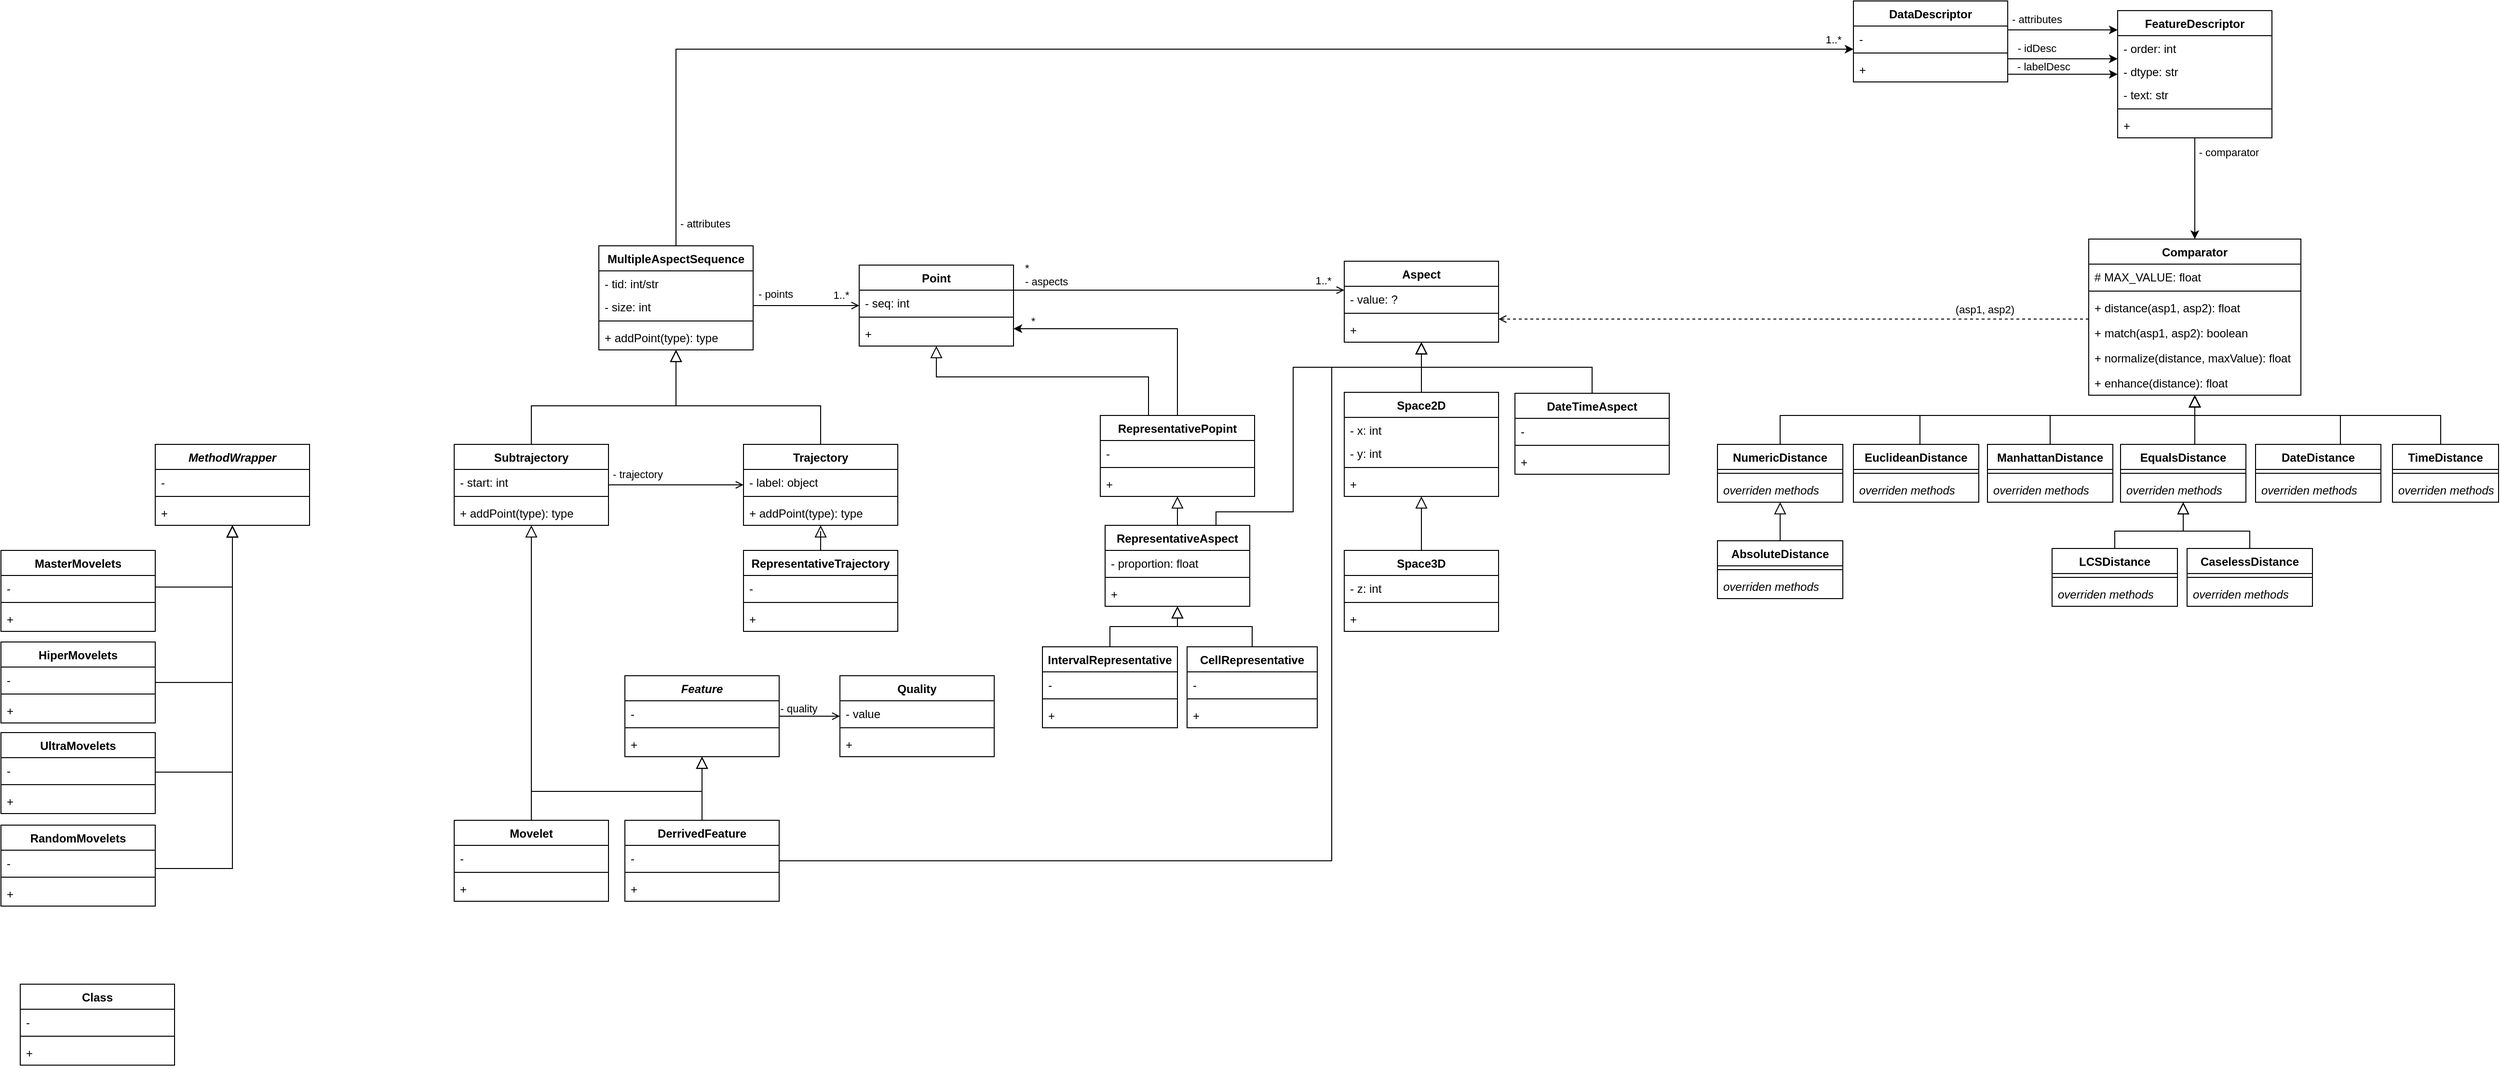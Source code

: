 <mxfile version="23.1.5" type="device">
  <diagram id="C5RBs43oDa-KdzZeNtuy" name="Page-1">
    <mxGraphModel dx="1781" dy="1784" grid="1" gridSize="10" guides="1" tooltips="1" connect="1" arrows="1" fold="1" page="1" pageScale="1" pageWidth="827" pageHeight="1169" math="0" shadow="0">
      <root>
        <mxCell id="WIyWlLk6GJQsqaUBKTNV-0" />
        <mxCell id="WIyWlLk6GJQsqaUBKTNV-1" parent="WIyWlLk6GJQsqaUBKTNV-0" />
        <mxCell id="wUrawppS3UO5J027udKO-70" style="edgeStyle=orthogonalEdgeStyle;rounded=0;orthogonalLoop=1;jettySize=auto;html=1;" edge="1" parent="WIyWlLk6GJQsqaUBKTNV-1" source="lsfipmTJbNCapsntxlYZ-0" target="wUrawppS3UO5J027udKO-7">
          <mxGeometry relative="1" as="geometry">
            <Array as="points">
              <mxPoint x="310" y="-120" />
            </Array>
          </mxGeometry>
        </mxCell>
        <mxCell id="wUrawppS3UO5J027udKO-71" value="- attributes" style="edgeLabel;html=1;align=center;verticalAlign=middle;resizable=0;points=[];" vertex="1" connectable="0" parent="wUrawppS3UO5J027udKO-70">
          <mxGeometry x="-0.95" relative="1" as="geometry">
            <mxPoint x="30" y="12" as="offset" />
          </mxGeometry>
        </mxCell>
        <mxCell id="wUrawppS3UO5J027udKO-72" value="1..*" style="edgeLabel;html=1;align=center;verticalAlign=middle;resizable=0;points=[];" vertex="1" connectable="0" parent="wUrawppS3UO5J027udKO-70">
          <mxGeometry x="0.959" y="2" relative="1" as="geometry">
            <mxPoint x="8" y="-8" as="offset" />
          </mxGeometry>
        </mxCell>
        <mxCell id="lsfipmTJbNCapsntxlYZ-0" value="MultipleAspectSequence" style="swimlane;fontStyle=1;align=center;verticalAlign=top;childLayout=stackLayout;horizontal=1;startSize=26;horizontalStack=0;resizeParent=1;resizeParentMax=0;resizeLast=0;collapsible=1;marginBottom=0;whiteSpace=wrap;html=1;" parent="WIyWlLk6GJQsqaUBKTNV-1" vertex="1">
          <mxGeometry x="230" y="84" width="160" height="108" as="geometry" />
        </mxCell>
        <mxCell id="lsfipmTJbNCapsntxlYZ-11" value="- tid: int/str" style="text;strokeColor=none;fillColor=none;align=left;verticalAlign=top;spacingLeft=4;spacingRight=4;overflow=hidden;rotatable=0;points=[[0,0.5],[1,0.5]];portConstraint=eastwest;whiteSpace=wrap;html=1;" parent="lsfipmTJbNCapsntxlYZ-0" vertex="1">
          <mxGeometry y="26" width="160" height="24" as="geometry" />
        </mxCell>
        <mxCell id="lsfipmTJbNCapsntxlYZ-12" value="-&amp;nbsp;size: int" style="text;strokeColor=none;fillColor=none;align=left;verticalAlign=top;spacingLeft=4;spacingRight=4;overflow=hidden;rotatable=0;points=[[0,0.5],[1,0.5]];portConstraint=eastwest;whiteSpace=wrap;html=1;" parent="lsfipmTJbNCapsntxlYZ-0" vertex="1">
          <mxGeometry y="50" width="160" height="24" as="geometry" />
        </mxCell>
        <mxCell id="lsfipmTJbNCapsntxlYZ-2" value="" style="line;strokeWidth=1;fillColor=none;align=left;verticalAlign=middle;spacingTop=-1;spacingLeft=3;spacingRight=3;rotatable=0;labelPosition=right;points=[];portConstraint=eastwest;strokeColor=inherit;" parent="lsfipmTJbNCapsntxlYZ-0" vertex="1">
          <mxGeometry y="74" width="160" height="8" as="geometry" />
        </mxCell>
        <mxCell id="lsfipmTJbNCapsntxlYZ-3" value="+&amp;nbsp;addPoint&lt;span style=&quot;background-color: initial;&quot;&gt;(type): type&lt;/span&gt;" style="text;strokeColor=none;fillColor=none;align=left;verticalAlign=top;spacingLeft=4;spacingRight=4;overflow=hidden;rotatable=0;points=[[0,0.5],[1,0.5]];portConstraint=eastwest;whiteSpace=wrap;html=1;" parent="lsfipmTJbNCapsntxlYZ-0" vertex="1">
          <mxGeometry y="82" width="160" height="26" as="geometry" />
        </mxCell>
        <mxCell id="lsfipmTJbNCapsntxlYZ-13" value="Point" style="swimlane;fontStyle=1;align=center;verticalAlign=top;childLayout=stackLayout;horizontal=1;startSize=26;horizontalStack=0;resizeParent=1;resizeParentMax=0;resizeLast=0;collapsible=1;marginBottom=0;whiteSpace=wrap;html=1;" parent="WIyWlLk6GJQsqaUBKTNV-1" vertex="1">
          <mxGeometry x="500" y="104" width="160" height="84" as="geometry" />
        </mxCell>
        <mxCell id="lsfipmTJbNCapsntxlYZ-14" value="-&amp;nbsp;seq&lt;span style=&quot;background-color: initial;&quot;&gt;: int&lt;/span&gt;" style="text;strokeColor=none;fillColor=none;align=left;verticalAlign=top;spacingLeft=4;spacingRight=4;overflow=hidden;rotatable=0;points=[[0,0.5],[1,0.5]];portConstraint=eastwest;whiteSpace=wrap;html=1;" parent="lsfipmTJbNCapsntxlYZ-13" vertex="1">
          <mxGeometry y="26" width="160" height="24" as="geometry" />
        </mxCell>
        <mxCell id="lsfipmTJbNCapsntxlYZ-17" value="" style="line;strokeWidth=1;fillColor=none;align=left;verticalAlign=middle;spacingTop=-1;spacingLeft=3;spacingRight=3;rotatable=0;labelPosition=right;points=[];portConstraint=eastwest;strokeColor=inherit;" parent="lsfipmTJbNCapsntxlYZ-13" vertex="1">
          <mxGeometry y="50" width="160" height="8" as="geometry" />
        </mxCell>
        <mxCell id="lsfipmTJbNCapsntxlYZ-18" value="+&amp;nbsp;" style="text;strokeColor=none;fillColor=none;align=left;verticalAlign=top;spacingLeft=4;spacingRight=4;overflow=hidden;rotatable=0;points=[[0,0.5],[1,0.5]];portConstraint=eastwest;whiteSpace=wrap;html=1;" parent="lsfipmTJbNCapsntxlYZ-13" vertex="1">
          <mxGeometry y="58" width="160" height="26" as="geometry" />
        </mxCell>
        <mxCell id="lsfipmTJbNCapsntxlYZ-19" value="Aspect" style="swimlane;fontStyle=1;align=center;verticalAlign=top;childLayout=stackLayout;horizontal=1;startSize=26;horizontalStack=0;resizeParent=1;resizeParentMax=0;resizeLast=0;collapsible=1;marginBottom=0;whiteSpace=wrap;html=1;" parent="WIyWlLk6GJQsqaUBKTNV-1" vertex="1">
          <mxGeometry x="1003" y="100" width="160" height="84" as="geometry" />
        </mxCell>
        <mxCell id="lsfipmTJbNCapsntxlYZ-20" value="-&amp;nbsp;value&lt;span style=&quot;background-color: initial;&quot;&gt;: ?&lt;/span&gt;" style="text;strokeColor=none;fillColor=none;align=left;verticalAlign=top;spacingLeft=4;spacingRight=4;overflow=hidden;rotatable=0;points=[[0,0.5],[1,0.5]];portConstraint=eastwest;whiteSpace=wrap;html=1;" parent="lsfipmTJbNCapsntxlYZ-19" vertex="1">
          <mxGeometry y="26" width="160" height="24" as="geometry" />
        </mxCell>
        <mxCell id="lsfipmTJbNCapsntxlYZ-21" value="" style="line;strokeWidth=1;fillColor=none;align=left;verticalAlign=middle;spacingTop=-1;spacingLeft=3;spacingRight=3;rotatable=0;labelPosition=right;points=[];portConstraint=eastwest;strokeColor=inherit;" parent="lsfipmTJbNCapsntxlYZ-19" vertex="1">
          <mxGeometry y="50" width="160" height="8" as="geometry" />
        </mxCell>
        <mxCell id="lsfipmTJbNCapsntxlYZ-22" value="+&amp;nbsp;" style="text;strokeColor=none;fillColor=none;align=left;verticalAlign=top;spacingLeft=4;spacingRight=4;overflow=hidden;rotatable=0;points=[[0,0.5],[1,0.5]];portConstraint=eastwest;whiteSpace=wrap;html=1;" parent="lsfipmTJbNCapsntxlYZ-19" vertex="1">
          <mxGeometry y="58" width="160" height="26" as="geometry" />
        </mxCell>
        <mxCell id="lsfipmTJbNCapsntxlYZ-34" style="edgeStyle=orthogonalEdgeStyle;rounded=0;orthogonalLoop=1;jettySize=auto;html=1;endArrow=block;endSize=10;endFill=0;shadow=0;strokeWidth=1;" parent="WIyWlLk6GJQsqaUBKTNV-1" source="lsfipmTJbNCapsntxlYZ-23" target="lsfipmTJbNCapsntxlYZ-19" edge="1">
          <mxGeometry relative="1" as="geometry" />
        </mxCell>
        <mxCell id="lsfipmTJbNCapsntxlYZ-23" value="Space2D" style="swimlane;fontStyle=1;align=center;verticalAlign=top;childLayout=stackLayout;horizontal=1;startSize=26;horizontalStack=0;resizeParent=1;resizeParentMax=0;resizeLast=0;collapsible=1;marginBottom=0;whiteSpace=wrap;html=1;" parent="WIyWlLk6GJQsqaUBKTNV-1" vertex="1">
          <mxGeometry x="1003" y="236" width="160" height="108" as="geometry" />
        </mxCell>
        <mxCell id="lsfipmTJbNCapsntxlYZ-27" value="-&amp;nbsp;x&lt;span style=&quot;background-color: initial;&quot;&gt;: int&lt;/span&gt;" style="text;strokeColor=none;fillColor=none;align=left;verticalAlign=top;spacingLeft=4;spacingRight=4;overflow=hidden;rotatable=0;points=[[0,0.5],[1,0.5]];portConstraint=eastwest;whiteSpace=wrap;html=1;" parent="lsfipmTJbNCapsntxlYZ-23" vertex="1">
          <mxGeometry y="26" width="160" height="24" as="geometry" />
        </mxCell>
        <mxCell id="lsfipmTJbNCapsntxlYZ-24" value="- y&lt;span style=&quot;background-color: initial;&quot;&gt;: int&lt;/span&gt;" style="text;strokeColor=none;fillColor=none;align=left;verticalAlign=top;spacingLeft=4;spacingRight=4;overflow=hidden;rotatable=0;points=[[0,0.5],[1,0.5]];portConstraint=eastwest;whiteSpace=wrap;html=1;" parent="lsfipmTJbNCapsntxlYZ-23" vertex="1">
          <mxGeometry y="50" width="160" height="24" as="geometry" />
        </mxCell>
        <mxCell id="lsfipmTJbNCapsntxlYZ-25" value="" style="line;strokeWidth=1;fillColor=none;align=left;verticalAlign=middle;spacingTop=-1;spacingLeft=3;spacingRight=3;rotatable=0;labelPosition=right;points=[];portConstraint=eastwest;strokeColor=inherit;" parent="lsfipmTJbNCapsntxlYZ-23" vertex="1">
          <mxGeometry y="74" width="160" height="8" as="geometry" />
        </mxCell>
        <mxCell id="lsfipmTJbNCapsntxlYZ-26" value="+" style="text;strokeColor=none;fillColor=none;align=left;verticalAlign=top;spacingLeft=4;spacingRight=4;overflow=hidden;rotatable=0;points=[[0,0.5],[1,0.5]];portConstraint=eastwest;whiteSpace=wrap;html=1;" parent="lsfipmTJbNCapsntxlYZ-23" vertex="1">
          <mxGeometry y="82" width="160" height="26" as="geometry" />
        </mxCell>
        <mxCell id="lsfipmTJbNCapsntxlYZ-33" style="edgeStyle=orthogonalEdgeStyle;rounded=0;orthogonalLoop=1;jettySize=auto;html=1;endArrow=block;endSize=10;endFill=0;shadow=0;strokeWidth=1;" parent="WIyWlLk6GJQsqaUBKTNV-1" source="lsfipmTJbNCapsntxlYZ-28" target="lsfipmTJbNCapsntxlYZ-23" edge="1">
          <mxGeometry relative="1" as="geometry" />
        </mxCell>
        <mxCell id="lsfipmTJbNCapsntxlYZ-28" value="Space3D" style="swimlane;fontStyle=1;align=center;verticalAlign=top;childLayout=stackLayout;horizontal=1;startSize=26;horizontalStack=0;resizeParent=1;resizeParentMax=0;resizeLast=0;collapsible=1;marginBottom=0;whiteSpace=wrap;html=1;" parent="WIyWlLk6GJQsqaUBKTNV-1" vertex="1">
          <mxGeometry x="1003" y="400" width="160" height="84" as="geometry" />
        </mxCell>
        <mxCell id="lsfipmTJbNCapsntxlYZ-29" value="- z&lt;span style=&quot;background-color: initial;&quot;&gt;: int&lt;/span&gt;" style="text;strokeColor=none;fillColor=none;align=left;verticalAlign=top;spacingLeft=4;spacingRight=4;overflow=hidden;rotatable=0;points=[[0,0.5],[1,0.5]];portConstraint=eastwest;whiteSpace=wrap;html=1;" parent="lsfipmTJbNCapsntxlYZ-28" vertex="1">
          <mxGeometry y="26" width="160" height="24" as="geometry" />
        </mxCell>
        <mxCell id="lsfipmTJbNCapsntxlYZ-31" value="" style="line;strokeWidth=1;fillColor=none;align=left;verticalAlign=middle;spacingTop=-1;spacingLeft=3;spacingRight=3;rotatable=0;labelPosition=right;points=[];portConstraint=eastwest;strokeColor=inherit;" parent="lsfipmTJbNCapsntxlYZ-28" vertex="1">
          <mxGeometry y="50" width="160" height="8" as="geometry" />
        </mxCell>
        <mxCell id="lsfipmTJbNCapsntxlYZ-32" value="+" style="text;strokeColor=none;fillColor=none;align=left;verticalAlign=top;spacingLeft=4;spacingRight=4;overflow=hidden;rotatable=0;points=[[0,0.5],[1,0.5]];portConstraint=eastwest;whiteSpace=wrap;html=1;" parent="lsfipmTJbNCapsntxlYZ-28" vertex="1">
          <mxGeometry y="58" width="160" height="26" as="geometry" />
        </mxCell>
        <mxCell id="lsfipmTJbNCapsntxlYZ-35" style="edgeStyle=orthogonalEdgeStyle;rounded=0;orthogonalLoop=1;jettySize=auto;html=1;endArrow=open;shadow=0;strokeWidth=1;endFill=1;" parent="WIyWlLk6GJQsqaUBKTNV-1" source="lsfipmTJbNCapsntxlYZ-14" target="lsfipmTJbNCapsntxlYZ-19" edge="1">
          <mxGeometry relative="1" as="geometry">
            <Array as="points">
              <mxPoint x="690" y="130" />
              <mxPoint x="690" y="130" />
            </Array>
          </mxGeometry>
        </mxCell>
        <mxCell id="lsfipmTJbNCapsntxlYZ-36" value="*&lt;br&gt;- aspects" style="edgeLabel;html=1;align=left;verticalAlign=middle;resizable=0;points=[];" parent="lsfipmTJbNCapsntxlYZ-35" vertex="1" connectable="0">
          <mxGeometry x="-0.5" y="1" relative="1" as="geometry">
            <mxPoint x="-76" y="-15" as="offset" />
          </mxGeometry>
        </mxCell>
        <mxCell id="wUrawppS3UO5J027udKO-0" value="1..*" style="edgeLabel;html=1;align=center;verticalAlign=middle;resizable=0;points=[];" vertex="1" connectable="0" parent="lsfipmTJbNCapsntxlYZ-35">
          <mxGeometry x="0.623" y="3" relative="1" as="geometry">
            <mxPoint x="42" y="-7" as="offset" />
          </mxGeometry>
        </mxCell>
        <mxCell id="lsfipmTJbNCapsntxlYZ-37" style="edgeStyle=orthogonalEdgeStyle;rounded=0;orthogonalLoop=1;jettySize=auto;html=1;endArrow=open;shadow=0;strokeWidth=1;endFill=1;" parent="WIyWlLk6GJQsqaUBKTNV-1" source="lsfipmTJbNCapsntxlYZ-12" target="lsfipmTJbNCapsntxlYZ-13" edge="1">
          <mxGeometry relative="1" as="geometry" />
        </mxCell>
        <mxCell id="lsfipmTJbNCapsntxlYZ-38" value="- points" style="edgeLabel;html=1;align=center;verticalAlign=middle;resizable=0;points=[];" parent="lsfipmTJbNCapsntxlYZ-37" vertex="1" connectable="0">
          <mxGeometry x="-0.018" y="-1" relative="1" as="geometry">
            <mxPoint x="-31" y="-13" as="offset" />
          </mxGeometry>
        </mxCell>
        <mxCell id="wUrawppS3UO5J027udKO-1" value="1..*" style="edgeLabel;html=1;align=center;verticalAlign=middle;resizable=0;points=[];" vertex="1" connectable="0" parent="lsfipmTJbNCapsntxlYZ-37">
          <mxGeometry x="0.654" y="4" relative="1" as="geometry">
            <mxPoint y="-7" as="offset" />
          </mxGeometry>
        </mxCell>
        <mxCell id="lsfipmTJbNCapsntxlYZ-43" style="edgeStyle=orthogonalEdgeStyle;rounded=0;orthogonalLoop=1;jettySize=auto;html=1;endArrow=block;endSize=10;endFill=0;shadow=0;strokeWidth=1;" parent="WIyWlLk6GJQsqaUBKTNV-1" source="lsfipmTJbNCapsntxlYZ-39" target="lsfipmTJbNCapsntxlYZ-0" edge="1">
          <mxGeometry relative="1" as="geometry">
            <Array as="points">
              <mxPoint x="460" y="250" />
              <mxPoint x="310" y="250" />
            </Array>
          </mxGeometry>
        </mxCell>
        <mxCell id="lsfipmTJbNCapsntxlYZ-39" value="Trajectory" style="swimlane;fontStyle=1;align=center;verticalAlign=top;childLayout=stackLayout;horizontal=1;startSize=26;horizontalStack=0;resizeParent=1;resizeParentMax=0;resizeLast=0;collapsible=1;marginBottom=0;whiteSpace=wrap;html=1;" parent="WIyWlLk6GJQsqaUBKTNV-1" vertex="1">
          <mxGeometry x="380" y="290" width="160" height="84" as="geometry" />
        </mxCell>
        <mxCell id="lsfipmTJbNCapsntxlYZ-40" value="-&amp;nbsp;label&lt;span style=&quot;background-color: initial;&quot;&gt;: object&lt;/span&gt;" style="text;strokeColor=none;fillColor=none;align=left;verticalAlign=top;spacingLeft=4;spacingRight=4;overflow=hidden;rotatable=0;points=[[0,0.5],[1,0.5]];portConstraint=eastwest;whiteSpace=wrap;html=1;" parent="lsfipmTJbNCapsntxlYZ-39" vertex="1">
          <mxGeometry y="26" width="160" height="24" as="geometry" />
        </mxCell>
        <mxCell id="lsfipmTJbNCapsntxlYZ-41" value="" style="line;strokeWidth=1;fillColor=none;align=left;verticalAlign=middle;spacingTop=-1;spacingLeft=3;spacingRight=3;rotatable=0;labelPosition=right;points=[];portConstraint=eastwest;strokeColor=inherit;" parent="lsfipmTJbNCapsntxlYZ-39" vertex="1">
          <mxGeometry y="50" width="160" height="8" as="geometry" />
        </mxCell>
        <mxCell id="lsfipmTJbNCapsntxlYZ-42" value="+&amp;nbsp;addPoint&lt;span style=&quot;background-color: initial;&quot;&gt;(type): type&lt;/span&gt;" style="text;strokeColor=none;fillColor=none;align=left;verticalAlign=top;spacingLeft=4;spacingRight=4;overflow=hidden;rotatable=0;points=[[0,0.5],[1,0.5]];portConstraint=eastwest;whiteSpace=wrap;html=1;" parent="lsfipmTJbNCapsntxlYZ-39" vertex="1">
          <mxGeometry y="58" width="160" height="26" as="geometry" />
        </mxCell>
        <mxCell id="lsfipmTJbNCapsntxlYZ-48" style="edgeStyle=orthogonalEdgeStyle;rounded=0;orthogonalLoop=1;jettySize=auto;html=1;endArrow=block;endSize=10;endFill=0;shadow=0;strokeWidth=1;" parent="WIyWlLk6GJQsqaUBKTNV-1" source="lsfipmTJbNCapsntxlYZ-44" target="lsfipmTJbNCapsntxlYZ-0" edge="1">
          <mxGeometry relative="1" as="geometry">
            <Array as="points">
              <mxPoint x="160" y="250" />
              <mxPoint x="310" y="250" />
            </Array>
          </mxGeometry>
        </mxCell>
        <mxCell id="lsfipmTJbNCapsntxlYZ-44" value="Subtrajectory" style="swimlane;fontStyle=1;align=center;verticalAlign=top;childLayout=stackLayout;horizontal=1;startSize=26;horizontalStack=0;resizeParent=1;resizeParentMax=0;resizeLast=0;collapsible=1;marginBottom=0;whiteSpace=wrap;html=1;" parent="WIyWlLk6GJQsqaUBKTNV-1" vertex="1">
          <mxGeometry x="80" y="290" width="160" height="84" as="geometry" />
        </mxCell>
        <mxCell id="lsfipmTJbNCapsntxlYZ-49" value="-&amp;nbsp;start&lt;span style=&quot;background-color: initial;&quot;&gt;: int&lt;/span&gt;" style="text;strokeColor=none;fillColor=none;align=left;verticalAlign=top;spacingLeft=4;spacingRight=4;overflow=hidden;rotatable=0;points=[[0,0.5],[1,0.5]];portConstraint=eastwest;whiteSpace=wrap;html=1;" parent="lsfipmTJbNCapsntxlYZ-44" vertex="1">
          <mxGeometry y="26" width="160" height="24" as="geometry" />
        </mxCell>
        <mxCell id="lsfipmTJbNCapsntxlYZ-46" value="" style="line;strokeWidth=1;fillColor=none;align=left;verticalAlign=middle;spacingTop=-1;spacingLeft=3;spacingRight=3;rotatable=0;labelPosition=right;points=[];portConstraint=eastwest;strokeColor=inherit;" parent="lsfipmTJbNCapsntxlYZ-44" vertex="1">
          <mxGeometry y="50" width="160" height="8" as="geometry" />
        </mxCell>
        <mxCell id="lsfipmTJbNCapsntxlYZ-47" value="+&amp;nbsp;addPoint&lt;span style=&quot;background-color: initial;&quot;&gt;(type): type&lt;/span&gt;" style="text;strokeColor=none;fillColor=none;align=left;verticalAlign=top;spacingLeft=4;spacingRight=4;overflow=hidden;rotatable=0;points=[[0,0.5],[1,0.5]];portConstraint=eastwest;whiteSpace=wrap;html=1;" parent="lsfipmTJbNCapsntxlYZ-44" vertex="1">
          <mxGeometry y="58" width="160" height="26" as="geometry" />
        </mxCell>
        <mxCell id="lsfipmTJbNCapsntxlYZ-50" style="edgeStyle=orthogonalEdgeStyle;rounded=0;orthogonalLoop=1;jettySize=auto;html=1;endArrow=open;shadow=0;strokeWidth=1;endFill=1;" parent="WIyWlLk6GJQsqaUBKTNV-1" target="lsfipmTJbNCapsntxlYZ-39" edge="1">
          <mxGeometry relative="1" as="geometry">
            <mxPoint x="240" y="352" as="sourcePoint" />
            <Array as="points">
              <mxPoint x="240" y="332" />
            </Array>
          </mxGeometry>
        </mxCell>
        <mxCell id="lsfipmTJbNCapsntxlYZ-51" value="- trajectory" style="edgeLabel;html=1;align=center;verticalAlign=middle;resizable=0;points=[];" parent="lsfipmTJbNCapsntxlYZ-50" vertex="1" connectable="0">
          <mxGeometry x="-0.314" y="1" relative="1" as="geometry">
            <mxPoint x="-5" y="-10" as="offset" />
          </mxGeometry>
        </mxCell>
        <mxCell id="lsfipmTJbNCapsntxlYZ-55" value="Comparator" style="swimlane;fontStyle=1;align=center;verticalAlign=top;childLayout=stackLayout;horizontal=1;startSize=26;horizontalStack=0;resizeParent=1;resizeParentMax=0;resizeLast=0;collapsible=1;marginBottom=0;whiteSpace=wrap;html=1;" parent="WIyWlLk6GJQsqaUBKTNV-1" vertex="1">
          <mxGeometry x="1775" y="77" width="220" height="162" as="geometry" />
        </mxCell>
        <mxCell id="lsfipmTJbNCapsntxlYZ-56" value="#&amp;nbsp;MAX_VALUE: float" style="text;strokeColor=none;fillColor=none;align=left;verticalAlign=top;spacingLeft=4;spacingRight=4;overflow=hidden;rotatable=0;points=[[0,0.5],[1,0.5]];portConstraint=eastwest;whiteSpace=wrap;html=1;" parent="lsfipmTJbNCapsntxlYZ-55" vertex="1">
          <mxGeometry y="26" width="220" height="24" as="geometry" />
        </mxCell>
        <mxCell id="lsfipmTJbNCapsntxlYZ-57" value="" style="line;strokeWidth=1;fillColor=none;align=left;verticalAlign=middle;spacingTop=-1;spacingLeft=3;spacingRight=3;rotatable=0;labelPosition=right;points=[];portConstraint=eastwest;strokeColor=inherit;" parent="lsfipmTJbNCapsntxlYZ-55" vertex="1">
          <mxGeometry y="50" width="220" height="8" as="geometry" />
        </mxCell>
        <mxCell id="lsfipmTJbNCapsntxlYZ-58" value="+&amp;nbsp;distance&lt;span style=&quot;background-color: initial;&quot;&gt;(asp1, asp2): float&lt;/span&gt;" style="text;strokeColor=none;fillColor=none;align=left;verticalAlign=top;spacingLeft=4;spacingRight=4;overflow=hidden;rotatable=0;points=[[0,0.5],[1,0.5]];portConstraint=eastwest;whiteSpace=wrap;html=1;" parent="lsfipmTJbNCapsntxlYZ-55" vertex="1">
          <mxGeometry y="58" width="220" height="26" as="geometry" />
        </mxCell>
        <mxCell id="TYIMOq7BNvzPoBXaUFI8-0" value="+&amp;nbsp;match&lt;span style=&quot;background-color: initial;&quot;&gt;(asp1, asp2): boolean&lt;/span&gt;" style="text;strokeColor=none;fillColor=none;align=left;verticalAlign=top;spacingLeft=4;spacingRight=4;overflow=hidden;rotatable=0;points=[[0,0.5],[1,0.5]];portConstraint=eastwest;whiteSpace=wrap;html=1;" parent="lsfipmTJbNCapsntxlYZ-55" vertex="1">
          <mxGeometry y="84" width="220" height="26" as="geometry" />
        </mxCell>
        <mxCell id="lsfipmTJbNCapsntxlYZ-59" value="+&amp;nbsp;normalize&lt;span style=&quot;background-color: initial;&quot;&gt;(distance, maxValue): float&lt;/span&gt;" style="text;strokeColor=none;fillColor=none;align=left;verticalAlign=top;spacingLeft=4;spacingRight=4;overflow=hidden;rotatable=0;points=[[0,0.5],[1,0.5]];portConstraint=eastwest;whiteSpace=wrap;html=1;" parent="lsfipmTJbNCapsntxlYZ-55" vertex="1">
          <mxGeometry y="110" width="220" height="26" as="geometry" />
        </mxCell>
        <mxCell id="lsfipmTJbNCapsntxlYZ-60" value="+&amp;nbsp;enhance&lt;span style=&quot;background-color: initial;&quot;&gt;(distance): float&lt;/span&gt;" style="text;strokeColor=none;fillColor=none;align=left;verticalAlign=top;spacingLeft=4;spacingRight=4;overflow=hidden;rotatable=0;points=[[0,0.5],[1,0.5]];portConstraint=eastwest;whiteSpace=wrap;html=1;" parent="lsfipmTJbNCapsntxlYZ-55" vertex="1">
          <mxGeometry y="136" width="220" height="26" as="geometry" />
        </mxCell>
        <mxCell id="lsfipmTJbNCapsntxlYZ-61" style="edgeStyle=orthogonalEdgeStyle;rounded=0;orthogonalLoop=1;jettySize=auto;html=1;endArrow=open;shadow=0;strokeWidth=1;endFill=1;dashed=1;" parent="WIyWlLk6GJQsqaUBKTNV-1" source="lsfipmTJbNCapsntxlYZ-58" target="lsfipmTJbNCapsntxlYZ-19" edge="1">
          <mxGeometry relative="1" as="geometry">
            <Array as="points">
              <mxPoint x="1220" y="160" />
              <mxPoint x="1220" y="160" />
            </Array>
          </mxGeometry>
        </mxCell>
        <mxCell id="lsfipmTJbNCapsntxlYZ-63" value="(asp1, asp2)" style="edgeLabel;html=1;align=center;verticalAlign=middle;resizable=0;points=[];" parent="lsfipmTJbNCapsntxlYZ-61" vertex="1" connectable="0">
          <mxGeometry x="-0.23" y="-3" relative="1" as="geometry">
            <mxPoint x="127" y="-7" as="offset" />
          </mxGeometry>
        </mxCell>
        <mxCell id="lsfipmTJbNCapsntxlYZ-93" style="edgeStyle=orthogonalEdgeStyle;rounded=0;orthogonalLoop=1;jettySize=auto;html=1;endArrow=block;endSize=10;endFill=0;shadow=0;strokeWidth=1;" parent="WIyWlLk6GJQsqaUBKTNV-1" source="lsfipmTJbNCapsntxlYZ-65" target="lsfipmTJbNCapsntxlYZ-55" edge="1">
          <mxGeometry relative="1" as="geometry">
            <Array as="points">
              <mxPoint x="1455" y="260" />
              <mxPoint x="1885" y="260" />
            </Array>
          </mxGeometry>
        </mxCell>
        <mxCell id="lsfipmTJbNCapsntxlYZ-65" value="NumericDistance" style="swimlane;fontStyle=1;align=center;verticalAlign=top;childLayout=stackLayout;horizontal=1;startSize=26;horizontalStack=0;resizeParent=1;resizeParentMax=0;resizeLast=0;collapsible=1;marginBottom=0;whiteSpace=wrap;html=1;" parent="WIyWlLk6GJQsqaUBKTNV-1" vertex="1">
          <mxGeometry x="1390" y="290" width="130" height="60" as="geometry" />
        </mxCell>
        <mxCell id="lsfipmTJbNCapsntxlYZ-67" value="" style="line;strokeWidth=1;fillColor=none;align=left;verticalAlign=middle;spacingTop=-1;spacingLeft=3;spacingRight=3;rotatable=0;labelPosition=right;points=[];portConstraint=eastwest;strokeColor=inherit;" parent="lsfipmTJbNCapsntxlYZ-65" vertex="1">
          <mxGeometry y="26" width="130" height="8" as="geometry" />
        </mxCell>
        <mxCell id="lsfipmTJbNCapsntxlYZ-70" value="&lt;i&gt;overriden methods&lt;/i&gt;" style="text;strokeColor=none;fillColor=none;align=left;verticalAlign=top;spacingLeft=4;spacingRight=4;overflow=hidden;rotatable=0;points=[[0,0.5],[1,0.5]];portConstraint=eastwest;whiteSpace=wrap;html=1;" parent="lsfipmTJbNCapsntxlYZ-65" vertex="1">
          <mxGeometry y="34" width="130" height="26" as="geometry" />
        </mxCell>
        <mxCell id="lsfipmTJbNCapsntxlYZ-94" style="edgeStyle=orthogonalEdgeStyle;rounded=0;orthogonalLoop=1;jettySize=auto;html=1;endArrow=block;endSize=10;endFill=0;shadow=0;strokeWidth=1;" parent="WIyWlLk6GJQsqaUBKTNV-1" source="lsfipmTJbNCapsntxlYZ-81" target="lsfipmTJbNCapsntxlYZ-55" edge="1">
          <mxGeometry relative="1" as="geometry">
            <Array as="points">
              <mxPoint x="1600" y="260" />
              <mxPoint x="1885" y="260" />
            </Array>
          </mxGeometry>
        </mxCell>
        <mxCell id="lsfipmTJbNCapsntxlYZ-81" value="EuclideanDistance" style="swimlane;fontStyle=1;align=center;verticalAlign=top;childLayout=stackLayout;horizontal=1;startSize=26;horizontalStack=0;resizeParent=1;resizeParentMax=0;resizeLast=0;collapsible=1;marginBottom=0;whiteSpace=wrap;html=1;" parent="WIyWlLk6GJQsqaUBKTNV-1" vertex="1">
          <mxGeometry x="1531" y="290" width="130" height="60" as="geometry" />
        </mxCell>
        <mxCell id="lsfipmTJbNCapsntxlYZ-82" value="" style="line;strokeWidth=1;fillColor=none;align=left;verticalAlign=middle;spacingTop=-1;spacingLeft=3;spacingRight=3;rotatable=0;labelPosition=right;points=[];portConstraint=eastwest;strokeColor=inherit;" parent="lsfipmTJbNCapsntxlYZ-81" vertex="1">
          <mxGeometry y="26" width="130" height="8" as="geometry" />
        </mxCell>
        <mxCell id="lsfipmTJbNCapsntxlYZ-83" value="&lt;i&gt;overriden methods&lt;/i&gt;" style="text;strokeColor=none;fillColor=none;align=left;verticalAlign=top;spacingLeft=4;spacingRight=4;overflow=hidden;rotatable=0;points=[[0,0.5],[1,0.5]];portConstraint=eastwest;whiteSpace=wrap;html=1;" parent="lsfipmTJbNCapsntxlYZ-81" vertex="1">
          <mxGeometry y="34" width="130" height="26" as="geometry" />
        </mxCell>
        <mxCell id="lsfipmTJbNCapsntxlYZ-95" style="edgeStyle=orthogonalEdgeStyle;rounded=0;orthogonalLoop=1;jettySize=auto;html=1;endArrow=block;endSize=10;endFill=0;shadow=0;strokeWidth=1;" parent="WIyWlLk6GJQsqaUBKTNV-1" source="lsfipmTJbNCapsntxlYZ-84" target="lsfipmTJbNCapsntxlYZ-55" edge="1">
          <mxGeometry relative="1" as="geometry">
            <Array as="points">
              <mxPoint x="1735" y="260" />
              <mxPoint x="1885" y="260" />
            </Array>
          </mxGeometry>
        </mxCell>
        <mxCell id="lsfipmTJbNCapsntxlYZ-84" value="ManhattanDistance" style="swimlane;fontStyle=1;align=center;verticalAlign=top;childLayout=stackLayout;horizontal=1;startSize=26;horizontalStack=0;resizeParent=1;resizeParentMax=0;resizeLast=0;collapsible=1;marginBottom=0;whiteSpace=wrap;html=1;" parent="WIyWlLk6GJQsqaUBKTNV-1" vertex="1">
          <mxGeometry x="1670" y="290" width="130" height="60" as="geometry" />
        </mxCell>
        <mxCell id="lsfipmTJbNCapsntxlYZ-85" value="" style="line;strokeWidth=1;fillColor=none;align=left;verticalAlign=middle;spacingTop=-1;spacingLeft=3;spacingRight=3;rotatable=0;labelPosition=right;points=[];portConstraint=eastwest;strokeColor=inherit;" parent="lsfipmTJbNCapsntxlYZ-84" vertex="1">
          <mxGeometry y="26" width="130" height="8" as="geometry" />
        </mxCell>
        <mxCell id="lsfipmTJbNCapsntxlYZ-86" value="&lt;i&gt;overriden methods&lt;/i&gt;" style="text;strokeColor=none;fillColor=none;align=left;verticalAlign=top;spacingLeft=4;spacingRight=4;overflow=hidden;rotatable=0;points=[[0,0.5],[1,0.5]];portConstraint=eastwest;whiteSpace=wrap;html=1;" parent="lsfipmTJbNCapsntxlYZ-84" vertex="1">
          <mxGeometry y="34" width="130" height="26" as="geometry" />
        </mxCell>
        <mxCell id="lsfipmTJbNCapsntxlYZ-96" style="edgeStyle=orthogonalEdgeStyle;rounded=0;orthogonalLoop=1;jettySize=auto;html=1;endArrow=block;endSize=10;endFill=0;shadow=0;strokeWidth=1;exitX=0.5;exitY=0;exitDx=0;exitDy=0;" parent="WIyWlLk6GJQsqaUBKTNV-1" source="lsfipmTJbNCapsntxlYZ-87" target="lsfipmTJbNCapsntxlYZ-55" edge="1">
          <mxGeometry relative="1" as="geometry">
            <Array as="points">
              <mxPoint x="1885" y="290" />
            </Array>
          </mxGeometry>
        </mxCell>
        <mxCell id="lsfipmTJbNCapsntxlYZ-87" value="EqualsDistance" style="swimlane;fontStyle=1;align=center;verticalAlign=top;childLayout=stackLayout;horizontal=1;startSize=26;horizontalStack=0;resizeParent=1;resizeParentMax=0;resizeLast=0;collapsible=1;marginBottom=0;whiteSpace=wrap;html=1;" parent="WIyWlLk6GJQsqaUBKTNV-1" vertex="1">
          <mxGeometry x="1808" y="290" width="130" height="60" as="geometry" />
        </mxCell>
        <mxCell id="lsfipmTJbNCapsntxlYZ-88" value="" style="line;strokeWidth=1;fillColor=none;align=left;verticalAlign=middle;spacingTop=-1;spacingLeft=3;spacingRight=3;rotatable=0;labelPosition=right;points=[];portConstraint=eastwest;strokeColor=inherit;" parent="lsfipmTJbNCapsntxlYZ-87" vertex="1">
          <mxGeometry y="26" width="130" height="8" as="geometry" />
        </mxCell>
        <mxCell id="lsfipmTJbNCapsntxlYZ-89" value="&lt;i&gt;overriden methods&lt;/i&gt;" style="text;strokeColor=none;fillColor=none;align=left;verticalAlign=top;spacingLeft=4;spacingRight=4;overflow=hidden;rotatable=0;points=[[0,0.5],[1,0.5]];portConstraint=eastwest;whiteSpace=wrap;html=1;" parent="lsfipmTJbNCapsntxlYZ-87" vertex="1">
          <mxGeometry y="34" width="130" height="26" as="geometry" />
        </mxCell>
        <mxCell id="lsfipmTJbNCapsntxlYZ-97" style="edgeStyle=orthogonalEdgeStyle;rounded=0;orthogonalLoop=1;jettySize=auto;html=1;endArrow=block;endSize=10;endFill=0;shadow=0;strokeWidth=1;exitX=0.5;exitY=0;exitDx=0;exitDy=0;" parent="WIyWlLk6GJQsqaUBKTNV-1" source="lsfipmTJbNCapsntxlYZ-90" target="lsfipmTJbNCapsntxlYZ-55" edge="1">
          <mxGeometry relative="1" as="geometry">
            <Array as="points">
              <mxPoint x="2036" y="260" />
              <mxPoint x="1885" y="260" />
            </Array>
          </mxGeometry>
        </mxCell>
        <mxCell id="lsfipmTJbNCapsntxlYZ-90" value="DateDistance" style="swimlane;fontStyle=1;align=center;verticalAlign=top;childLayout=stackLayout;horizontal=1;startSize=26;horizontalStack=0;resizeParent=1;resizeParentMax=0;resizeLast=0;collapsible=1;marginBottom=0;whiteSpace=wrap;html=1;" parent="WIyWlLk6GJQsqaUBKTNV-1" vertex="1">
          <mxGeometry x="1948" y="290" width="130" height="60" as="geometry" />
        </mxCell>
        <mxCell id="lsfipmTJbNCapsntxlYZ-91" value="" style="line;strokeWidth=1;fillColor=none;align=left;verticalAlign=middle;spacingTop=-1;spacingLeft=3;spacingRight=3;rotatable=0;labelPosition=right;points=[];portConstraint=eastwest;strokeColor=inherit;" parent="lsfipmTJbNCapsntxlYZ-90" vertex="1">
          <mxGeometry y="26" width="130" height="8" as="geometry" />
        </mxCell>
        <mxCell id="lsfipmTJbNCapsntxlYZ-92" value="&lt;i&gt;overriden methods&lt;/i&gt;" style="text;strokeColor=none;fillColor=none;align=left;verticalAlign=top;spacingLeft=4;spacingRight=4;overflow=hidden;rotatable=0;points=[[0,0.5],[1,0.5]];portConstraint=eastwest;whiteSpace=wrap;html=1;" parent="lsfipmTJbNCapsntxlYZ-90" vertex="1">
          <mxGeometry y="34" width="130" height="26" as="geometry" />
        </mxCell>
        <mxCell id="lsfipmTJbNCapsntxlYZ-104" style="edgeStyle=orthogonalEdgeStyle;rounded=0;orthogonalLoop=1;jettySize=auto;html=1;endArrow=block;endSize=10;endFill=0;shadow=0;strokeWidth=1;" parent="WIyWlLk6GJQsqaUBKTNV-1" source="lsfipmTJbNCapsntxlYZ-101" target="lsfipmTJbNCapsntxlYZ-55" edge="1">
          <mxGeometry relative="1" as="geometry">
            <Array as="points">
              <mxPoint x="2140" y="260" />
              <mxPoint x="1885" y="260" />
            </Array>
          </mxGeometry>
        </mxCell>
        <mxCell id="lsfipmTJbNCapsntxlYZ-101" value="TimeDistance" style="swimlane;fontStyle=1;align=center;verticalAlign=top;childLayout=stackLayout;horizontal=1;startSize=26;horizontalStack=0;resizeParent=1;resizeParentMax=0;resizeLast=0;collapsible=1;marginBottom=0;whiteSpace=wrap;html=1;" parent="WIyWlLk6GJQsqaUBKTNV-1" vertex="1">
          <mxGeometry x="2090" y="290" width="110" height="60" as="geometry" />
        </mxCell>
        <mxCell id="lsfipmTJbNCapsntxlYZ-102" value="" style="line;strokeWidth=1;fillColor=none;align=left;verticalAlign=middle;spacingTop=-1;spacingLeft=3;spacingRight=3;rotatable=0;labelPosition=right;points=[];portConstraint=eastwest;strokeColor=inherit;" parent="lsfipmTJbNCapsntxlYZ-101" vertex="1">
          <mxGeometry y="26" width="110" height="8" as="geometry" />
        </mxCell>
        <mxCell id="lsfipmTJbNCapsntxlYZ-103" value="&lt;i&gt;overriden methods&lt;/i&gt;" style="text;strokeColor=none;fillColor=none;align=left;verticalAlign=top;spacingLeft=4;spacingRight=4;overflow=hidden;rotatable=0;points=[[0,0.5],[1,0.5]];portConstraint=eastwest;whiteSpace=wrap;html=1;" parent="lsfipmTJbNCapsntxlYZ-101" vertex="1">
          <mxGeometry y="34" width="110" height="26" as="geometry" />
        </mxCell>
        <mxCell id="lsfipmTJbNCapsntxlYZ-117" style="edgeStyle=orthogonalEdgeStyle;rounded=0;orthogonalLoop=1;jettySize=auto;html=1;endArrow=block;endSize=10;endFill=0;shadow=0;strokeWidth=1;" parent="WIyWlLk6GJQsqaUBKTNV-1" source="lsfipmTJbNCapsntxlYZ-114" target="lsfipmTJbNCapsntxlYZ-87" edge="1">
          <mxGeometry relative="1" as="geometry">
            <Array as="points">
              <mxPoint x="1802" y="380" />
              <mxPoint x="1873" y="380" />
            </Array>
          </mxGeometry>
        </mxCell>
        <mxCell id="lsfipmTJbNCapsntxlYZ-114" value="LCSDistance" style="swimlane;fontStyle=1;align=center;verticalAlign=top;childLayout=stackLayout;horizontal=1;startSize=26;horizontalStack=0;resizeParent=1;resizeParentMax=0;resizeLast=0;collapsible=1;marginBottom=0;whiteSpace=wrap;html=1;" parent="WIyWlLk6GJQsqaUBKTNV-1" vertex="1">
          <mxGeometry x="1737" y="398" width="130" height="60" as="geometry" />
        </mxCell>
        <mxCell id="lsfipmTJbNCapsntxlYZ-115" value="" style="line;strokeWidth=1;fillColor=none;align=left;verticalAlign=middle;spacingTop=-1;spacingLeft=3;spacingRight=3;rotatable=0;labelPosition=right;points=[];portConstraint=eastwest;strokeColor=inherit;" parent="lsfipmTJbNCapsntxlYZ-114" vertex="1">
          <mxGeometry y="26" width="130" height="8" as="geometry" />
        </mxCell>
        <mxCell id="lsfipmTJbNCapsntxlYZ-116" value="&lt;i&gt;overriden methods&lt;/i&gt;" style="text;strokeColor=none;fillColor=none;align=left;verticalAlign=top;spacingLeft=4;spacingRight=4;overflow=hidden;rotatable=0;points=[[0,0.5],[1,0.5]];portConstraint=eastwest;whiteSpace=wrap;html=1;" parent="lsfipmTJbNCapsntxlYZ-114" vertex="1">
          <mxGeometry y="34" width="130" height="26" as="geometry" />
        </mxCell>
        <mxCell id="lsfipmTJbNCapsntxlYZ-121" style="edgeStyle=orthogonalEdgeStyle;rounded=0;orthogonalLoop=1;jettySize=auto;html=1;endArrow=block;endSize=10;endFill=0;shadow=0;strokeWidth=1;" parent="WIyWlLk6GJQsqaUBKTNV-1" source="lsfipmTJbNCapsntxlYZ-118" target="lsfipmTJbNCapsntxlYZ-87" edge="1">
          <mxGeometry relative="1" as="geometry">
            <Array as="points">
              <mxPoint x="1942" y="380" />
              <mxPoint x="1873" y="380" />
            </Array>
          </mxGeometry>
        </mxCell>
        <mxCell id="lsfipmTJbNCapsntxlYZ-118" value="CaselessDistance" style="swimlane;fontStyle=1;align=center;verticalAlign=top;childLayout=stackLayout;horizontal=1;startSize=26;horizontalStack=0;resizeParent=1;resizeParentMax=0;resizeLast=0;collapsible=1;marginBottom=0;whiteSpace=wrap;html=1;" parent="WIyWlLk6GJQsqaUBKTNV-1" vertex="1">
          <mxGeometry x="1877" y="398" width="130" height="60" as="geometry" />
        </mxCell>
        <mxCell id="lsfipmTJbNCapsntxlYZ-119" value="" style="line;strokeWidth=1;fillColor=none;align=left;verticalAlign=middle;spacingTop=-1;spacingLeft=3;spacingRight=3;rotatable=0;labelPosition=right;points=[];portConstraint=eastwest;strokeColor=inherit;" parent="lsfipmTJbNCapsntxlYZ-118" vertex="1">
          <mxGeometry y="26" width="130" height="8" as="geometry" />
        </mxCell>
        <mxCell id="lsfipmTJbNCapsntxlYZ-120" value="&lt;i&gt;overriden methods&lt;/i&gt;" style="text;strokeColor=none;fillColor=none;align=left;verticalAlign=top;spacingLeft=4;spacingRight=4;overflow=hidden;rotatable=0;points=[[0,0.5],[1,0.5]];portConstraint=eastwest;whiteSpace=wrap;html=1;" parent="lsfipmTJbNCapsntxlYZ-118" vertex="1">
          <mxGeometry y="34" width="130" height="26" as="geometry" />
        </mxCell>
        <mxCell id="lsfipmTJbNCapsntxlYZ-125" style="edgeStyle=orthogonalEdgeStyle;rounded=0;orthogonalLoop=1;jettySize=auto;html=1;endArrow=block;endSize=10;endFill=0;shadow=0;strokeWidth=1;" parent="WIyWlLk6GJQsqaUBKTNV-1" source="lsfipmTJbNCapsntxlYZ-122" target="lsfipmTJbNCapsntxlYZ-65" edge="1">
          <mxGeometry relative="1" as="geometry" />
        </mxCell>
        <mxCell id="lsfipmTJbNCapsntxlYZ-122" value="AbsoluteDistance" style="swimlane;fontStyle=1;align=center;verticalAlign=top;childLayout=stackLayout;horizontal=1;startSize=26;horizontalStack=0;resizeParent=1;resizeParentMax=0;resizeLast=0;collapsible=1;marginBottom=0;whiteSpace=wrap;html=1;" parent="WIyWlLk6GJQsqaUBKTNV-1" vertex="1">
          <mxGeometry x="1390" y="390" width="130" height="60" as="geometry" />
        </mxCell>
        <mxCell id="lsfipmTJbNCapsntxlYZ-123" value="" style="line;strokeWidth=1;fillColor=none;align=left;verticalAlign=middle;spacingTop=-1;spacingLeft=3;spacingRight=3;rotatable=0;labelPosition=right;points=[];portConstraint=eastwest;strokeColor=inherit;" parent="lsfipmTJbNCapsntxlYZ-122" vertex="1">
          <mxGeometry y="26" width="130" height="8" as="geometry" />
        </mxCell>
        <mxCell id="lsfipmTJbNCapsntxlYZ-124" value="&lt;i&gt;overriden methods&lt;/i&gt;" style="text;strokeColor=none;fillColor=none;align=left;verticalAlign=top;spacingLeft=4;spacingRight=4;overflow=hidden;rotatable=0;points=[[0,0.5],[1,0.5]];portConstraint=eastwest;whiteSpace=wrap;html=1;" parent="lsfipmTJbNCapsntxlYZ-122" vertex="1">
          <mxGeometry y="34" width="130" height="26" as="geometry" />
        </mxCell>
        <mxCell id="lsfipmTJbNCapsntxlYZ-126" value="&lt;i&gt;MethodWrapper&lt;/i&gt;" style="swimlane;fontStyle=1;align=center;verticalAlign=top;childLayout=stackLayout;horizontal=1;startSize=26;horizontalStack=0;resizeParent=1;resizeParentMax=0;resizeLast=0;collapsible=1;marginBottom=0;whiteSpace=wrap;html=1;" parent="WIyWlLk6GJQsqaUBKTNV-1" vertex="1">
          <mxGeometry x="-230" y="290" width="160" height="84" as="geometry" />
        </mxCell>
        <mxCell id="lsfipmTJbNCapsntxlYZ-127" value="-" style="text;strokeColor=none;fillColor=none;align=left;verticalAlign=top;spacingLeft=4;spacingRight=4;overflow=hidden;rotatable=0;points=[[0,0.5],[1,0.5]];portConstraint=eastwest;whiteSpace=wrap;html=1;" parent="lsfipmTJbNCapsntxlYZ-126" vertex="1">
          <mxGeometry y="26" width="160" height="24" as="geometry" />
        </mxCell>
        <mxCell id="lsfipmTJbNCapsntxlYZ-128" value="" style="line;strokeWidth=1;fillColor=none;align=left;verticalAlign=middle;spacingTop=-1;spacingLeft=3;spacingRight=3;rotatable=0;labelPosition=right;points=[];portConstraint=eastwest;strokeColor=inherit;" parent="lsfipmTJbNCapsntxlYZ-126" vertex="1">
          <mxGeometry y="50" width="160" height="8" as="geometry" />
        </mxCell>
        <mxCell id="lsfipmTJbNCapsntxlYZ-129" value="+" style="text;strokeColor=none;fillColor=none;align=left;verticalAlign=top;spacingLeft=4;spacingRight=4;overflow=hidden;rotatable=0;points=[[0,0.5],[1,0.5]];portConstraint=eastwest;whiteSpace=wrap;html=1;" parent="lsfipmTJbNCapsntxlYZ-126" vertex="1">
          <mxGeometry y="58" width="160" height="26" as="geometry" />
        </mxCell>
        <mxCell id="lsfipmTJbNCapsntxlYZ-130" value="Class" style="swimlane;fontStyle=1;align=center;verticalAlign=top;childLayout=stackLayout;horizontal=1;startSize=26;horizontalStack=0;resizeParent=1;resizeParentMax=0;resizeLast=0;collapsible=1;marginBottom=0;whiteSpace=wrap;html=1;" parent="WIyWlLk6GJQsqaUBKTNV-1" vertex="1">
          <mxGeometry x="-370" y="850" width="160" height="84" as="geometry" />
        </mxCell>
        <mxCell id="lsfipmTJbNCapsntxlYZ-131" value="-" style="text;strokeColor=none;fillColor=none;align=left;verticalAlign=top;spacingLeft=4;spacingRight=4;overflow=hidden;rotatable=0;points=[[0,0.5],[1,0.5]];portConstraint=eastwest;whiteSpace=wrap;html=1;" parent="lsfipmTJbNCapsntxlYZ-130" vertex="1">
          <mxGeometry y="26" width="160" height="24" as="geometry" />
        </mxCell>
        <mxCell id="lsfipmTJbNCapsntxlYZ-132" value="" style="line;strokeWidth=1;fillColor=none;align=left;verticalAlign=middle;spacingTop=-1;spacingLeft=3;spacingRight=3;rotatable=0;labelPosition=right;points=[];portConstraint=eastwest;strokeColor=inherit;" parent="lsfipmTJbNCapsntxlYZ-130" vertex="1">
          <mxGeometry y="50" width="160" height="8" as="geometry" />
        </mxCell>
        <mxCell id="lsfipmTJbNCapsntxlYZ-133" value="+" style="text;strokeColor=none;fillColor=none;align=left;verticalAlign=top;spacingLeft=4;spacingRight=4;overflow=hidden;rotatable=0;points=[[0,0.5],[1,0.5]];portConstraint=eastwest;whiteSpace=wrap;html=1;" parent="lsfipmTJbNCapsntxlYZ-130" vertex="1">
          <mxGeometry y="58" width="160" height="26" as="geometry" />
        </mxCell>
        <mxCell id="lsfipmTJbNCapsntxlYZ-138" style="edgeStyle=orthogonalEdgeStyle;rounded=0;orthogonalLoop=1;jettySize=auto;html=1;endArrow=block;endSize=10;endFill=0;shadow=0;strokeWidth=1;" parent="WIyWlLk6GJQsqaUBKTNV-1" source="lsfipmTJbNCapsntxlYZ-134" target="lsfipmTJbNCapsntxlYZ-44" edge="1">
          <mxGeometry relative="1" as="geometry" />
        </mxCell>
        <mxCell id="lsfipmTJbNCapsntxlYZ-148" style="edgeStyle=orthogonalEdgeStyle;rounded=0;orthogonalLoop=1;jettySize=auto;html=1;endArrow=block;endSize=10;endFill=0;shadow=0;strokeWidth=1;" parent="WIyWlLk6GJQsqaUBKTNV-1" source="lsfipmTJbNCapsntxlYZ-134" target="lsfipmTJbNCapsntxlYZ-143" edge="1">
          <mxGeometry relative="1" as="geometry">
            <Array as="points">
              <mxPoint x="160" y="650" />
              <mxPoint x="337" y="650" />
            </Array>
          </mxGeometry>
        </mxCell>
        <mxCell id="lsfipmTJbNCapsntxlYZ-134" value="Movelet" style="swimlane;fontStyle=1;align=center;verticalAlign=top;childLayout=stackLayout;horizontal=1;startSize=26;horizontalStack=0;resizeParent=1;resizeParentMax=0;resizeLast=0;collapsible=1;marginBottom=0;whiteSpace=wrap;html=1;" parent="WIyWlLk6GJQsqaUBKTNV-1" vertex="1">
          <mxGeometry x="80" y="680" width="160" height="84" as="geometry" />
        </mxCell>
        <mxCell id="lsfipmTJbNCapsntxlYZ-135" value="-" style="text;strokeColor=none;fillColor=none;align=left;verticalAlign=top;spacingLeft=4;spacingRight=4;overflow=hidden;rotatable=0;points=[[0,0.5],[1,0.5]];portConstraint=eastwest;whiteSpace=wrap;html=1;" parent="lsfipmTJbNCapsntxlYZ-134" vertex="1">
          <mxGeometry y="26" width="160" height="24" as="geometry" />
        </mxCell>
        <mxCell id="lsfipmTJbNCapsntxlYZ-136" value="" style="line;strokeWidth=1;fillColor=none;align=left;verticalAlign=middle;spacingTop=-1;spacingLeft=3;spacingRight=3;rotatable=0;labelPosition=right;points=[];portConstraint=eastwest;strokeColor=inherit;" parent="lsfipmTJbNCapsntxlYZ-134" vertex="1">
          <mxGeometry y="50" width="160" height="8" as="geometry" />
        </mxCell>
        <mxCell id="lsfipmTJbNCapsntxlYZ-137" value="+" style="text;strokeColor=none;fillColor=none;align=left;verticalAlign=top;spacingLeft=4;spacingRight=4;overflow=hidden;rotatable=0;points=[[0,0.5],[1,0.5]];portConstraint=eastwest;whiteSpace=wrap;html=1;" parent="lsfipmTJbNCapsntxlYZ-134" vertex="1">
          <mxGeometry y="58" width="160" height="26" as="geometry" />
        </mxCell>
        <mxCell id="lsfipmTJbNCapsntxlYZ-139" value="Quality" style="swimlane;fontStyle=1;align=center;verticalAlign=top;childLayout=stackLayout;horizontal=1;startSize=26;horizontalStack=0;resizeParent=1;resizeParentMax=0;resizeLast=0;collapsible=1;marginBottom=0;whiteSpace=wrap;html=1;" parent="WIyWlLk6GJQsqaUBKTNV-1" vertex="1">
          <mxGeometry x="480" y="530" width="160" height="84" as="geometry" />
        </mxCell>
        <mxCell id="lsfipmTJbNCapsntxlYZ-140" value="- value" style="text;strokeColor=none;fillColor=none;align=left;verticalAlign=top;spacingLeft=4;spacingRight=4;overflow=hidden;rotatable=0;points=[[0,0.5],[1,0.5]];portConstraint=eastwest;whiteSpace=wrap;html=1;" parent="lsfipmTJbNCapsntxlYZ-139" vertex="1">
          <mxGeometry y="26" width="160" height="24" as="geometry" />
        </mxCell>
        <mxCell id="lsfipmTJbNCapsntxlYZ-141" value="" style="line;strokeWidth=1;fillColor=none;align=left;verticalAlign=middle;spacingTop=-1;spacingLeft=3;spacingRight=3;rotatable=0;labelPosition=right;points=[];portConstraint=eastwest;strokeColor=inherit;" parent="lsfipmTJbNCapsntxlYZ-139" vertex="1">
          <mxGeometry y="50" width="160" height="8" as="geometry" />
        </mxCell>
        <mxCell id="lsfipmTJbNCapsntxlYZ-142" value="+" style="text;strokeColor=none;fillColor=none;align=left;verticalAlign=top;spacingLeft=4;spacingRight=4;overflow=hidden;rotatable=0;points=[[0,0.5],[1,0.5]];portConstraint=eastwest;whiteSpace=wrap;html=1;" parent="lsfipmTJbNCapsntxlYZ-139" vertex="1">
          <mxGeometry y="58" width="160" height="26" as="geometry" />
        </mxCell>
        <mxCell id="lsfipmTJbNCapsntxlYZ-147" style="edgeStyle=orthogonalEdgeStyle;rounded=0;orthogonalLoop=1;jettySize=auto;html=1;endArrow=open;shadow=0;strokeWidth=1;endFill=1;" parent="WIyWlLk6GJQsqaUBKTNV-1" source="lsfipmTJbNCapsntxlYZ-143" target="lsfipmTJbNCapsntxlYZ-139" edge="1">
          <mxGeometry relative="1" as="geometry" />
        </mxCell>
        <mxCell id="lsfipmTJbNCapsntxlYZ-149" value="- quality" style="edgeLabel;html=1;align=center;verticalAlign=middle;resizable=0;points=[];" parent="lsfipmTJbNCapsntxlYZ-147" vertex="1" connectable="0">
          <mxGeometry x="-0.378" y="2" relative="1" as="geometry">
            <mxPoint y="-6" as="offset" />
          </mxGeometry>
        </mxCell>
        <mxCell id="lsfipmTJbNCapsntxlYZ-143" value="&lt;i&gt;Feature&lt;/i&gt;" style="swimlane;fontStyle=1;align=center;verticalAlign=top;childLayout=stackLayout;horizontal=1;startSize=26;horizontalStack=0;resizeParent=1;resizeParentMax=0;resizeLast=0;collapsible=1;marginBottom=0;whiteSpace=wrap;html=1;" parent="WIyWlLk6GJQsqaUBKTNV-1" vertex="1">
          <mxGeometry x="257" y="530" width="160" height="84" as="geometry" />
        </mxCell>
        <mxCell id="lsfipmTJbNCapsntxlYZ-144" value="-&amp;nbsp;" style="text;strokeColor=none;fillColor=none;align=left;verticalAlign=top;spacingLeft=4;spacingRight=4;overflow=hidden;rotatable=0;points=[[0,0.5],[1,0.5]];portConstraint=eastwest;whiteSpace=wrap;html=1;" parent="lsfipmTJbNCapsntxlYZ-143" vertex="1">
          <mxGeometry y="26" width="160" height="24" as="geometry" />
        </mxCell>
        <mxCell id="lsfipmTJbNCapsntxlYZ-145" value="" style="line;strokeWidth=1;fillColor=none;align=left;verticalAlign=middle;spacingTop=-1;spacingLeft=3;spacingRight=3;rotatable=0;labelPosition=right;points=[];portConstraint=eastwest;strokeColor=inherit;" parent="lsfipmTJbNCapsntxlYZ-143" vertex="1">
          <mxGeometry y="50" width="160" height="8" as="geometry" />
        </mxCell>
        <mxCell id="lsfipmTJbNCapsntxlYZ-146" value="+&amp;nbsp;" style="text;strokeColor=none;fillColor=none;align=left;verticalAlign=top;spacingLeft=4;spacingRight=4;overflow=hidden;rotatable=0;points=[[0,0.5],[1,0.5]];portConstraint=eastwest;whiteSpace=wrap;html=1;" parent="lsfipmTJbNCapsntxlYZ-143" vertex="1">
          <mxGeometry y="58" width="160" height="26" as="geometry" />
        </mxCell>
        <mxCell id="wUrawppS3UO5J027udKO-38" style="edgeStyle=orthogonalEdgeStyle;rounded=0;orthogonalLoop=1;jettySize=auto;html=1;shadow=0;strokeColor=default;strokeWidth=1;align=center;verticalAlign=middle;fontFamily=Helvetica;fontSize=11;fontColor=default;labelBackgroundColor=default;endArrow=block;endFill=0;endSize=10;" edge="1" parent="WIyWlLk6GJQsqaUBKTNV-1" source="lsfipmTJbNCapsntxlYZ-162" target="wUrawppS3UO5J027udKO-17">
          <mxGeometry relative="1" as="geometry" />
        </mxCell>
        <mxCell id="lsfipmTJbNCapsntxlYZ-162" value="CellRepresentative" style="swimlane;fontStyle=1;align=center;verticalAlign=top;childLayout=stackLayout;horizontal=1;startSize=26;horizontalStack=0;resizeParent=1;resizeParentMax=0;resizeLast=0;collapsible=1;marginBottom=0;whiteSpace=wrap;html=1;" parent="WIyWlLk6GJQsqaUBKTNV-1" vertex="1">
          <mxGeometry x="840" y="500" width="135" height="84" as="geometry" />
        </mxCell>
        <mxCell id="lsfipmTJbNCapsntxlYZ-163" value="-&amp;nbsp;" style="text;strokeColor=none;fillColor=none;align=left;verticalAlign=top;spacingLeft=4;spacingRight=4;overflow=hidden;rotatable=0;points=[[0,0.5],[1,0.5]];portConstraint=eastwest;whiteSpace=wrap;html=1;" parent="lsfipmTJbNCapsntxlYZ-162" vertex="1">
          <mxGeometry y="26" width="135" height="24" as="geometry" />
        </mxCell>
        <mxCell id="lsfipmTJbNCapsntxlYZ-164" value="" style="line;strokeWidth=1;fillColor=none;align=left;verticalAlign=middle;spacingTop=-1;spacingLeft=3;spacingRight=3;rotatable=0;labelPosition=right;points=[];portConstraint=eastwest;strokeColor=inherit;" parent="lsfipmTJbNCapsntxlYZ-162" vertex="1">
          <mxGeometry y="50" width="135" height="8" as="geometry" />
        </mxCell>
        <mxCell id="lsfipmTJbNCapsntxlYZ-165" value="+&amp;nbsp;" style="text;strokeColor=none;fillColor=none;align=left;verticalAlign=top;spacingLeft=4;spacingRight=4;overflow=hidden;rotatable=0;points=[[0,0.5],[1,0.5]];portConstraint=eastwest;whiteSpace=wrap;html=1;" parent="lsfipmTJbNCapsntxlYZ-162" vertex="1">
          <mxGeometry y="58" width="135" height="26" as="geometry" />
        </mxCell>
        <mxCell id="lsfipmTJbNCapsntxlYZ-172" style="edgeStyle=orthogonalEdgeStyle;rounded=0;orthogonalLoop=1;jettySize=auto;html=1;endArrow=block;endSize=10;endFill=0;shadow=0;strokeWidth=1;" parent="WIyWlLk6GJQsqaUBKTNV-1" source="lsfipmTJbNCapsntxlYZ-168" edge="1">
          <mxGeometry relative="1" as="geometry">
            <Array as="points">
              <mxPoint x="990" y="722" />
              <mxPoint x="990" y="210" />
              <mxPoint x="1083" y="210" />
            </Array>
            <mxPoint x="763" y="600" as="sourcePoint" />
            <mxPoint x="1083" y="184" as="targetPoint" />
          </mxGeometry>
        </mxCell>
        <mxCell id="lsfipmTJbNCapsntxlYZ-173" style="edgeStyle=orthogonalEdgeStyle;rounded=0;orthogonalLoop=1;jettySize=auto;html=1;shadow=0;jumpStyle=arc;endArrow=block;endSize=10;endFill=0;strokeWidth=1;" parent="WIyWlLk6GJQsqaUBKTNV-1" source="lsfipmTJbNCapsntxlYZ-168" target="lsfipmTJbNCapsntxlYZ-143" edge="1">
          <mxGeometry relative="1" as="geometry">
            <Array as="points" />
          </mxGeometry>
        </mxCell>
        <mxCell id="lsfipmTJbNCapsntxlYZ-168" value="DerrivedFeature" style="swimlane;fontStyle=1;align=center;verticalAlign=top;childLayout=stackLayout;horizontal=1;startSize=26;horizontalStack=0;resizeParent=1;resizeParentMax=0;resizeLast=0;collapsible=1;marginBottom=0;whiteSpace=wrap;html=1;" parent="WIyWlLk6GJQsqaUBKTNV-1" vertex="1">
          <mxGeometry x="257" y="680" width="160" height="84" as="geometry" />
        </mxCell>
        <mxCell id="lsfipmTJbNCapsntxlYZ-169" value="-&amp;nbsp;" style="text;strokeColor=none;fillColor=none;align=left;verticalAlign=top;spacingLeft=4;spacingRight=4;overflow=hidden;rotatable=0;points=[[0,0.5],[1,0.5]];portConstraint=eastwest;whiteSpace=wrap;html=1;" parent="lsfipmTJbNCapsntxlYZ-168" vertex="1">
          <mxGeometry y="26" width="160" height="24" as="geometry" />
        </mxCell>
        <mxCell id="lsfipmTJbNCapsntxlYZ-170" value="" style="line;strokeWidth=1;fillColor=none;align=left;verticalAlign=middle;spacingTop=-1;spacingLeft=3;spacingRight=3;rotatable=0;labelPosition=right;points=[];portConstraint=eastwest;strokeColor=inherit;" parent="lsfipmTJbNCapsntxlYZ-168" vertex="1">
          <mxGeometry y="50" width="160" height="8" as="geometry" />
        </mxCell>
        <mxCell id="lsfipmTJbNCapsntxlYZ-171" value="+&amp;nbsp;" style="text;strokeColor=none;fillColor=none;align=left;verticalAlign=top;spacingLeft=4;spacingRight=4;overflow=hidden;rotatable=0;points=[[0,0.5],[1,0.5]];portConstraint=eastwest;whiteSpace=wrap;html=1;" parent="lsfipmTJbNCapsntxlYZ-168" vertex="1">
          <mxGeometry y="58" width="160" height="26" as="geometry" />
        </mxCell>
        <mxCell id="wUrawppS3UO5J027udKO-6" style="edgeStyle=orthogonalEdgeStyle;rounded=0;orthogonalLoop=1;jettySize=auto;html=1;shadow=0;strokeColor=default;strokeWidth=1;align=center;verticalAlign=middle;fontFamily=Helvetica;fontSize=11;fontColor=default;labelBackgroundColor=default;endArrow=block;endFill=0;endSize=10;" edge="1" parent="WIyWlLk6GJQsqaUBKTNV-1" source="wUrawppS3UO5J027udKO-2" target="lsfipmTJbNCapsntxlYZ-19">
          <mxGeometry relative="1" as="geometry">
            <Array as="points">
              <mxPoint x="1260" y="210" />
              <mxPoint x="1083" y="210" />
            </Array>
          </mxGeometry>
        </mxCell>
        <mxCell id="wUrawppS3UO5J027udKO-2" value="DateTimeAspect" style="swimlane;fontStyle=1;align=center;verticalAlign=top;childLayout=stackLayout;horizontal=1;startSize=26;horizontalStack=0;resizeParent=1;resizeParentMax=0;resizeLast=0;collapsible=1;marginBottom=0;whiteSpace=wrap;html=1;" vertex="1" parent="WIyWlLk6GJQsqaUBKTNV-1">
          <mxGeometry x="1180" y="237" width="160" height="84" as="geometry" />
        </mxCell>
        <mxCell id="wUrawppS3UO5J027udKO-3" value="-" style="text;strokeColor=none;fillColor=none;align=left;verticalAlign=top;spacingLeft=4;spacingRight=4;overflow=hidden;rotatable=0;points=[[0,0.5],[1,0.5]];portConstraint=eastwest;whiteSpace=wrap;html=1;" vertex="1" parent="wUrawppS3UO5J027udKO-2">
          <mxGeometry y="26" width="160" height="24" as="geometry" />
        </mxCell>
        <mxCell id="wUrawppS3UO5J027udKO-4" value="" style="line;strokeWidth=1;fillColor=none;align=left;verticalAlign=middle;spacingTop=-1;spacingLeft=3;spacingRight=3;rotatable=0;labelPosition=right;points=[];portConstraint=eastwest;strokeColor=inherit;" vertex="1" parent="wUrawppS3UO5J027udKO-2">
          <mxGeometry y="50" width="160" height="8" as="geometry" />
        </mxCell>
        <mxCell id="wUrawppS3UO5J027udKO-5" value="+" style="text;strokeColor=none;fillColor=none;align=left;verticalAlign=top;spacingLeft=4;spacingRight=4;overflow=hidden;rotatable=0;points=[[0,0.5],[1,0.5]];portConstraint=eastwest;whiteSpace=wrap;html=1;" vertex="1" parent="wUrawppS3UO5J027udKO-2">
          <mxGeometry y="58" width="160" height="26" as="geometry" />
        </mxCell>
        <mxCell id="wUrawppS3UO5J027udKO-63" style="edgeStyle=orthogonalEdgeStyle;rounded=0;orthogonalLoop=1;jettySize=auto;html=1;" edge="1" parent="WIyWlLk6GJQsqaUBKTNV-1">
          <mxGeometry relative="1" as="geometry">
            <mxPoint x="1691" y="-140" as="sourcePoint" />
            <mxPoint x="1805" y="-140" as="targetPoint" />
            <Array as="points">
              <mxPoint x="1790" y="-140" />
              <mxPoint x="1790" y="-140" />
            </Array>
          </mxGeometry>
        </mxCell>
        <mxCell id="wUrawppS3UO5J027udKO-65" value="- attributes" style="edgeLabel;html=1;align=center;verticalAlign=middle;resizable=0;points=[];" vertex="1" connectable="0" parent="wUrawppS3UO5J027udKO-63">
          <mxGeometry x="-0.754" y="1" relative="1" as="geometry">
            <mxPoint x="16" y="-10" as="offset" />
          </mxGeometry>
        </mxCell>
        <mxCell id="wUrawppS3UO5J027udKO-68" style="edgeStyle=orthogonalEdgeStyle;rounded=0;orthogonalLoop=1;jettySize=auto;html=1;" edge="1" parent="WIyWlLk6GJQsqaUBKTNV-1" target="wUrawppS3UO5J027udKO-55">
          <mxGeometry relative="1" as="geometry">
            <mxPoint x="1691" y="-94" as="sourcePoint" />
            <Array as="points">
              <mxPoint x="1720" y="-94" />
              <mxPoint x="1720" y="-94" />
            </Array>
          </mxGeometry>
        </mxCell>
        <mxCell id="wUrawppS3UO5J027udKO-69" value="- labelDesc" style="edgeLabel;html=1;align=center;verticalAlign=middle;resizable=0;points=[];" vertex="1" connectable="0" parent="wUrawppS3UO5J027udKO-68">
          <mxGeometry x="-0.737" y="2" relative="1" as="geometry">
            <mxPoint x="22" y="-6" as="offset" />
          </mxGeometry>
        </mxCell>
        <mxCell id="wUrawppS3UO5J027udKO-7" value="DataDescriptor" style="swimlane;fontStyle=1;align=center;verticalAlign=top;childLayout=stackLayout;horizontal=1;startSize=26;horizontalStack=0;resizeParent=1;resizeParentMax=0;resizeLast=0;collapsible=1;marginBottom=0;whiteSpace=wrap;html=1;" vertex="1" parent="WIyWlLk6GJQsqaUBKTNV-1">
          <mxGeometry x="1531" y="-170" width="160" height="84" as="geometry" />
        </mxCell>
        <mxCell id="wUrawppS3UO5J027udKO-8" value="-&amp;nbsp;" style="text;strokeColor=none;fillColor=none;align=left;verticalAlign=top;spacingLeft=4;spacingRight=4;overflow=hidden;rotatable=0;points=[[0,0.5],[1,0.5]];portConstraint=eastwest;whiteSpace=wrap;html=1;" vertex="1" parent="wUrawppS3UO5J027udKO-7">
          <mxGeometry y="26" width="160" height="24" as="geometry" />
        </mxCell>
        <mxCell id="wUrawppS3UO5J027udKO-9" value="" style="line;strokeWidth=1;fillColor=none;align=left;verticalAlign=middle;spacingTop=-1;spacingLeft=3;spacingRight=3;rotatable=0;labelPosition=right;points=[];portConstraint=eastwest;strokeColor=inherit;" vertex="1" parent="wUrawppS3UO5J027udKO-7">
          <mxGeometry y="50" width="160" height="8" as="geometry" />
        </mxCell>
        <mxCell id="wUrawppS3UO5J027udKO-10" value="+&amp;nbsp;" style="text;strokeColor=none;fillColor=none;align=left;verticalAlign=top;spacingLeft=4;spacingRight=4;overflow=hidden;rotatable=0;points=[[0,0.5],[1,0.5]];portConstraint=eastwest;whiteSpace=wrap;html=1;" vertex="1" parent="wUrawppS3UO5J027udKO-7">
          <mxGeometry y="58" width="160" height="26" as="geometry" />
        </mxCell>
        <mxCell id="wUrawppS3UO5J027udKO-15" style="edgeStyle=orthogonalEdgeStyle;rounded=0;orthogonalLoop=1;jettySize=auto;html=1;shadow=0;strokeColor=default;strokeWidth=1;align=center;verticalAlign=middle;fontFamily=Helvetica;fontSize=11;fontColor=default;labelBackgroundColor=default;endArrow=block;endFill=0;endSize=10;" edge="1" parent="WIyWlLk6GJQsqaUBKTNV-1" source="wUrawppS3UO5J027udKO-11" target="lsfipmTJbNCapsntxlYZ-13">
          <mxGeometry relative="1" as="geometry">
            <Array as="points">
              <mxPoint x="800" y="220" />
              <mxPoint x="580" y="220" />
            </Array>
          </mxGeometry>
        </mxCell>
        <mxCell id="wUrawppS3UO5J027udKO-16" style="edgeStyle=orthogonalEdgeStyle;rounded=0;orthogonalLoop=1;jettySize=auto;html=1;" edge="1" parent="WIyWlLk6GJQsqaUBKTNV-1" source="wUrawppS3UO5J027udKO-11" target="lsfipmTJbNCapsntxlYZ-13">
          <mxGeometry relative="1" as="geometry">
            <Array as="points">
              <mxPoint x="830" y="170" />
            </Array>
          </mxGeometry>
        </mxCell>
        <mxCell id="wUrawppS3UO5J027udKO-32" value="*" style="edgeLabel;html=1;align=center;verticalAlign=middle;resizable=0;points=[];" vertex="1" connectable="0" parent="wUrawppS3UO5J027udKO-16">
          <mxGeometry x="0.685" y="1" relative="1" as="geometry">
            <mxPoint x="-21" y="-9" as="offset" />
          </mxGeometry>
        </mxCell>
        <mxCell id="wUrawppS3UO5J027udKO-22" style="edgeStyle=orthogonalEdgeStyle;rounded=0;orthogonalLoop=1;jettySize=auto;html=1;shadow=0;strokeColor=default;strokeWidth=1;align=center;verticalAlign=middle;fontFamily=Helvetica;fontSize=11;fontColor=default;labelBackgroundColor=default;endArrow=block;endFill=0;endSize=10;" edge="1" parent="WIyWlLk6GJQsqaUBKTNV-1" source="wUrawppS3UO5J027udKO-17" target="wUrawppS3UO5J027udKO-11">
          <mxGeometry relative="1" as="geometry">
            <Array as="points">
              <mxPoint x="890" y="310" />
            </Array>
          </mxGeometry>
        </mxCell>
        <mxCell id="wUrawppS3UO5J027udKO-11" value="RepresentativePopint" style="swimlane;fontStyle=1;align=center;verticalAlign=top;childLayout=stackLayout;horizontal=1;startSize=26;horizontalStack=0;resizeParent=1;resizeParentMax=0;resizeLast=0;collapsible=1;marginBottom=0;whiteSpace=wrap;html=1;" vertex="1" parent="WIyWlLk6GJQsqaUBKTNV-1">
          <mxGeometry x="750" y="260" width="160" height="84" as="geometry" />
        </mxCell>
        <mxCell id="wUrawppS3UO5J027udKO-12" value="-&amp;nbsp;" style="text;strokeColor=none;fillColor=none;align=left;verticalAlign=top;spacingLeft=4;spacingRight=4;overflow=hidden;rotatable=0;points=[[0,0.5],[1,0.5]];portConstraint=eastwest;whiteSpace=wrap;html=1;" vertex="1" parent="wUrawppS3UO5J027udKO-11">
          <mxGeometry y="26" width="160" height="24" as="geometry" />
        </mxCell>
        <mxCell id="wUrawppS3UO5J027udKO-13" value="" style="line;strokeWidth=1;fillColor=none;align=left;verticalAlign=middle;spacingTop=-1;spacingLeft=3;spacingRight=3;rotatable=0;labelPosition=right;points=[];portConstraint=eastwest;strokeColor=inherit;" vertex="1" parent="wUrawppS3UO5J027udKO-11">
          <mxGeometry y="50" width="160" height="8" as="geometry" />
        </mxCell>
        <mxCell id="wUrawppS3UO5J027udKO-14" value="+&amp;nbsp;" style="text;strokeColor=none;fillColor=none;align=left;verticalAlign=top;spacingLeft=4;spacingRight=4;overflow=hidden;rotatable=0;points=[[0,0.5],[1,0.5]];portConstraint=eastwest;whiteSpace=wrap;html=1;" vertex="1" parent="wUrawppS3UO5J027udKO-11">
          <mxGeometry y="58" width="160" height="26" as="geometry" />
        </mxCell>
        <mxCell id="wUrawppS3UO5J027udKO-31" style="edgeStyle=orthogonalEdgeStyle;rounded=0;orthogonalLoop=1;jettySize=auto;html=1;shadow=0;strokeColor=default;strokeWidth=1;align=center;verticalAlign=middle;fontFamily=Helvetica;fontSize=11;fontColor=default;labelBackgroundColor=default;endArrow=block;endFill=0;endSize=10;" edge="1" parent="WIyWlLk6GJQsqaUBKTNV-1" source="wUrawppS3UO5J027udKO-17" target="lsfipmTJbNCapsntxlYZ-19">
          <mxGeometry relative="1" as="geometry">
            <Array as="points">
              <mxPoint x="870" y="360" />
              <mxPoint x="950" y="360" />
              <mxPoint x="950" y="210" />
              <mxPoint x="1083" y="210" />
            </Array>
          </mxGeometry>
        </mxCell>
        <mxCell id="wUrawppS3UO5J027udKO-17" value="RepresentativeAspect" style="swimlane;fontStyle=1;align=center;verticalAlign=top;childLayout=stackLayout;horizontal=1;startSize=26;horizontalStack=0;resizeParent=1;resizeParentMax=0;resizeLast=0;collapsible=1;marginBottom=0;whiteSpace=wrap;html=1;" vertex="1" parent="WIyWlLk6GJQsqaUBKTNV-1">
          <mxGeometry x="755" y="374" width="150" height="84" as="geometry" />
        </mxCell>
        <mxCell id="wUrawppS3UO5J027udKO-30" value="- proportion: float" style="text;strokeColor=none;fillColor=none;align=left;verticalAlign=top;spacingLeft=4;spacingRight=4;overflow=hidden;rotatable=0;points=[[0,0.5],[1,0.5]];portConstraint=eastwest;whiteSpace=wrap;html=1;" vertex="1" parent="wUrawppS3UO5J027udKO-17">
          <mxGeometry y="26" width="150" height="24" as="geometry" />
        </mxCell>
        <mxCell id="wUrawppS3UO5J027udKO-19" value="" style="line;strokeWidth=1;fillColor=none;align=left;verticalAlign=middle;spacingTop=-1;spacingLeft=3;spacingRight=3;rotatable=0;labelPosition=right;points=[];portConstraint=eastwest;strokeColor=inherit;" vertex="1" parent="wUrawppS3UO5J027udKO-17">
          <mxGeometry y="50" width="150" height="8" as="geometry" />
        </mxCell>
        <mxCell id="wUrawppS3UO5J027udKO-20" value="+&amp;nbsp;" style="text;strokeColor=none;fillColor=none;align=left;verticalAlign=top;spacingLeft=4;spacingRight=4;overflow=hidden;rotatable=0;points=[[0,0.5],[1,0.5]];portConstraint=eastwest;whiteSpace=wrap;html=1;" vertex="1" parent="wUrawppS3UO5J027udKO-17">
          <mxGeometry y="58" width="150" height="26" as="geometry" />
        </mxCell>
        <mxCell id="wUrawppS3UO5J027udKO-37" style="edgeStyle=orthogonalEdgeStyle;rounded=0;orthogonalLoop=1;jettySize=auto;html=1;shadow=0;strokeColor=default;strokeWidth=1;align=center;verticalAlign=middle;fontFamily=Helvetica;fontSize=11;fontColor=default;labelBackgroundColor=default;endArrow=block;endFill=0;endSize=10;" edge="1" parent="WIyWlLk6GJQsqaUBKTNV-1" source="wUrawppS3UO5J027udKO-33" target="wUrawppS3UO5J027udKO-17">
          <mxGeometry relative="1" as="geometry" />
        </mxCell>
        <mxCell id="wUrawppS3UO5J027udKO-33" value="IntervalRepresentative" style="swimlane;fontStyle=1;align=center;verticalAlign=top;childLayout=stackLayout;horizontal=1;startSize=26;horizontalStack=0;resizeParent=1;resizeParentMax=0;resizeLast=0;collapsible=1;marginBottom=0;whiteSpace=wrap;html=1;" vertex="1" parent="WIyWlLk6GJQsqaUBKTNV-1">
          <mxGeometry x="690" y="500" width="140" height="84" as="geometry" />
        </mxCell>
        <mxCell id="wUrawppS3UO5J027udKO-34" value="-&amp;nbsp;" style="text;strokeColor=none;fillColor=none;align=left;verticalAlign=top;spacingLeft=4;spacingRight=4;overflow=hidden;rotatable=0;points=[[0,0.5],[1,0.5]];portConstraint=eastwest;whiteSpace=wrap;html=1;" vertex="1" parent="wUrawppS3UO5J027udKO-33">
          <mxGeometry y="26" width="140" height="24" as="geometry" />
        </mxCell>
        <mxCell id="wUrawppS3UO5J027udKO-35" value="" style="line;strokeWidth=1;fillColor=none;align=left;verticalAlign=middle;spacingTop=-1;spacingLeft=3;spacingRight=3;rotatable=0;labelPosition=right;points=[];portConstraint=eastwest;strokeColor=inherit;" vertex="1" parent="wUrawppS3UO5J027udKO-33">
          <mxGeometry y="50" width="140" height="8" as="geometry" />
        </mxCell>
        <mxCell id="wUrawppS3UO5J027udKO-36" value="+&amp;nbsp;" style="text;strokeColor=none;fillColor=none;align=left;verticalAlign=top;spacingLeft=4;spacingRight=4;overflow=hidden;rotatable=0;points=[[0,0.5],[1,0.5]];portConstraint=eastwest;whiteSpace=wrap;html=1;" vertex="1" parent="wUrawppS3UO5J027udKO-33">
          <mxGeometry y="58" width="140" height="26" as="geometry" />
        </mxCell>
        <mxCell id="wUrawppS3UO5J027udKO-52" style="edgeStyle=orthogonalEdgeStyle;rounded=0;orthogonalLoop=1;jettySize=auto;html=1;shadow=0;strokeColor=default;strokeWidth=1;align=center;verticalAlign=middle;fontFamily=Helvetica;fontSize=11;fontColor=default;labelBackgroundColor=default;endArrow=block;endFill=0;endSize=10;" edge="1" parent="WIyWlLk6GJQsqaUBKTNV-1" source="wUrawppS3UO5J027udKO-39" target="lsfipmTJbNCapsntxlYZ-126">
          <mxGeometry relative="1" as="geometry">
            <Array as="points">
              <mxPoint x="-150" y="537" />
            </Array>
          </mxGeometry>
        </mxCell>
        <mxCell id="wUrawppS3UO5J027udKO-39" value="HiperMovelets" style="swimlane;fontStyle=1;align=center;verticalAlign=top;childLayout=stackLayout;horizontal=1;startSize=26;horizontalStack=0;resizeParent=1;resizeParentMax=0;resizeLast=0;collapsible=1;marginBottom=0;whiteSpace=wrap;html=1;" vertex="1" parent="WIyWlLk6GJQsqaUBKTNV-1">
          <mxGeometry x="-390" y="495" width="160" height="84" as="geometry" />
        </mxCell>
        <mxCell id="wUrawppS3UO5J027udKO-40" value="-" style="text;strokeColor=none;fillColor=none;align=left;verticalAlign=top;spacingLeft=4;spacingRight=4;overflow=hidden;rotatable=0;points=[[0,0.5],[1,0.5]];portConstraint=eastwest;whiteSpace=wrap;html=1;" vertex="1" parent="wUrawppS3UO5J027udKO-39">
          <mxGeometry y="26" width="160" height="24" as="geometry" />
        </mxCell>
        <mxCell id="wUrawppS3UO5J027udKO-41" value="" style="line;strokeWidth=1;fillColor=none;align=left;verticalAlign=middle;spacingTop=-1;spacingLeft=3;spacingRight=3;rotatable=0;labelPosition=right;points=[];portConstraint=eastwest;strokeColor=inherit;" vertex="1" parent="wUrawppS3UO5J027udKO-39">
          <mxGeometry y="50" width="160" height="8" as="geometry" />
        </mxCell>
        <mxCell id="wUrawppS3UO5J027udKO-42" value="+" style="text;strokeColor=none;fillColor=none;align=left;verticalAlign=top;spacingLeft=4;spacingRight=4;overflow=hidden;rotatable=0;points=[[0,0.5],[1,0.5]];portConstraint=eastwest;whiteSpace=wrap;html=1;" vertex="1" parent="wUrawppS3UO5J027udKO-39">
          <mxGeometry y="58" width="160" height="26" as="geometry" />
        </mxCell>
        <mxCell id="wUrawppS3UO5J027udKO-53" style="edgeStyle=orthogonalEdgeStyle;rounded=0;orthogonalLoop=1;jettySize=auto;html=1;shadow=0;strokeColor=default;strokeWidth=1;align=center;verticalAlign=middle;fontFamily=Helvetica;fontSize=11;fontColor=default;labelBackgroundColor=default;endArrow=block;endFill=0;endSize=10;" edge="1" parent="WIyWlLk6GJQsqaUBKTNV-1" source="wUrawppS3UO5J027udKO-44" target="lsfipmTJbNCapsntxlYZ-126">
          <mxGeometry relative="1" as="geometry">
            <Array as="points">
              <mxPoint x="-150" y="630" />
            </Array>
          </mxGeometry>
        </mxCell>
        <mxCell id="wUrawppS3UO5J027udKO-44" value="UltraMovelets" style="swimlane;fontStyle=1;align=center;verticalAlign=top;childLayout=stackLayout;horizontal=1;startSize=26;horizontalStack=0;resizeParent=1;resizeParentMax=0;resizeLast=0;collapsible=1;marginBottom=0;whiteSpace=wrap;html=1;" vertex="1" parent="WIyWlLk6GJQsqaUBKTNV-1">
          <mxGeometry x="-390" y="589" width="160" height="84" as="geometry" />
        </mxCell>
        <mxCell id="wUrawppS3UO5J027udKO-45" value="-" style="text;strokeColor=none;fillColor=none;align=left;verticalAlign=top;spacingLeft=4;spacingRight=4;overflow=hidden;rotatable=0;points=[[0,0.5],[1,0.5]];portConstraint=eastwest;whiteSpace=wrap;html=1;" vertex="1" parent="wUrawppS3UO5J027udKO-44">
          <mxGeometry y="26" width="160" height="24" as="geometry" />
        </mxCell>
        <mxCell id="wUrawppS3UO5J027udKO-46" value="" style="line;strokeWidth=1;fillColor=none;align=left;verticalAlign=middle;spacingTop=-1;spacingLeft=3;spacingRight=3;rotatable=0;labelPosition=right;points=[];portConstraint=eastwest;strokeColor=inherit;" vertex="1" parent="wUrawppS3UO5J027udKO-44">
          <mxGeometry y="50" width="160" height="8" as="geometry" />
        </mxCell>
        <mxCell id="wUrawppS3UO5J027udKO-47" value="+" style="text;strokeColor=none;fillColor=none;align=left;verticalAlign=top;spacingLeft=4;spacingRight=4;overflow=hidden;rotatable=0;points=[[0,0.5],[1,0.5]];portConstraint=eastwest;whiteSpace=wrap;html=1;" vertex="1" parent="wUrawppS3UO5J027udKO-44">
          <mxGeometry y="58" width="160" height="26" as="geometry" />
        </mxCell>
        <mxCell id="wUrawppS3UO5J027udKO-54" style="edgeStyle=orthogonalEdgeStyle;rounded=0;orthogonalLoop=1;jettySize=auto;html=1;shadow=0;strokeColor=default;strokeWidth=1;align=center;verticalAlign=middle;fontFamily=Helvetica;fontSize=11;fontColor=default;labelBackgroundColor=default;endArrow=block;endFill=0;endSize=10;" edge="1" parent="WIyWlLk6GJQsqaUBKTNV-1" source="wUrawppS3UO5J027udKO-48" target="lsfipmTJbNCapsntxlYZ-126">
          <mxGeometry relative="1" as="geometry">
            <Array as="points">
              <mxPoint x="-150" y="730" />
            </Array>
          </mxGeometry>
        </mxCell>
        <mxCell id="wUrawppS3UO5J027udKO-48" value="RandomMovelets" style="swimlane;fontStyle=1;align=center;verticalAlign=top;childLayout=stackLayout;horizontal=1;startSize=26;horizontalStack=0;resizeParent=1;resizeParentMax=0;resizeLast=0;collapsible=1;marginBottom=0;whiteSpace=wrap;html=1;" vertex="1" parent="WIyWlLk6GJQsqaUBKTNV-1">
          <mxGeometry x="-390" y="685" width="160" height="84" as="geometry" />
        </mxCell>
        <mxCell id="wUrawppS3UO5J027udKO-49" value="-" style="text;strokeColor=none;fillColor=none;align=left;verticalAlign=top;spacingLeft=4;spacingRight=4;overflow=hidden;rotatable=0;points=[[0,0.5],[1,0.5]];portConstraint=eastwest;whiteSpace=wrap;html=1;" vertex="1" parent="wUrawppS3UO5J027udKO-48">
          <mxGeometry y="26" width="160" height="24" as="geometry" />
        </mxCell>
        <mxCell id="wUrawppS3UO5J027udKO-50" value="" style="line;strokeWidth=1;fillColor=none;align=left;verticalAlign=middle;spacingTop=-1;spacingLeft=3;spacingRight=3;rotatable=0;labelPosition=right;points=[];portConstraint=eastwest;strokeColor=inherit;" vertex="1" parent="wUrawppS3UO5J027udKO-48">
          <mxGeometry y="50" width="160" height="8" as="geometry" />
        </mxCell>
        <mxCell id="wUrawppS3UO5J027udKO-51" value="+" style="text;strokeColor=none;fillColor=none;align=left;verticalAlign=top;spacingLeft=4;spacingRight=4;overflow=hidden;rotatable=0;points=[[0,0.5],[1,0.5]];portConstraint=eastwest;whiteSpace=wrap;html=1;" vertex="1" parent="wUrawppS3UO5J027udKO-48">
          <mxGeometry y="58" width="160" height="26" as="geometry" />
        </mxCell>
        <mxCell id="wUrawppS3UO5J027udKO-61" style="edgeStyle=orthogonalEdgeStyle;rounded=0;orthogonalLoop=1;jettySize=auto;html=1;" edge="1" parent="WIyWlLk6GJQsqaUBKTNV-1" source="wUrawppS3UO5J027udKO-55" target="lsfipmTJbNCapsntxlYZ-55">
          <mxGeometry relative="1" as="geometry" />
        </mxCell>
        <mxCell id="wUrawppS3UO5J027udKO-62" value="- comparator" style="edgeLabel;html=1;align=center;verticalAlign=middle;resizable=0;points=[];" vertex="1" connectable="0" parent="wUrawppS3UO5J027udKO-61">
          <mxGeometry x="-0.657" y="3" relative="1" as="geometry">
            <mxPoint x="32" y="-3" as="offset" />
          </mxGeometry>
        </mxCell>
        <mxCell id="wUrawppS3UO5J027udKO-55" value="FeatureDescriptor" style="swimlane;fontStyle=1;align=center;verticalAlign=top;childLayout=stackLayout;horizontal=1;startSize=26;horizontalStack=0;resizeParent=1;resizeParentMax=0;resizeLast=0;collapsible=1;marginBottom=0;whiteSpace=wrap;html=1;" vertex="1" parent="WIyWlLk6GJQsqaUBKTNV-1">
          <mxGeometry x="1805" y="-160" width="160" height="132" as="geometry" />
        </mxCell>
        <mxCell id="wUrawppS3UO5J027udKO-56" value="- order: int" style="text;strokeColor=none;fillColor=none;align=left;verticalAlign=top;spacingLeft=4;spacingRight=4;overflow=hidden;rotatable=0;points=[[0,0.5],[1,0.5]];portConstraint=eastwest;whiteSpace=wrap;html=1;" vertex="1" parent="wUrawppS3UO5J027udKO-55">
          <mxGeometry y="26" width="160" height="24" as="geometry" />
        </mxCell>
        <mxCell id="wUrawppS3UO5J027udKO-59" value="- dtype: str" style="text;strokeColor=none;fillColor=none;align=left;verticalAlign=top;spacingLeft=4;spacingRight=4;overflow=hidden;rotatable=0;points=[[0,0.5],[1,0.5]];portConstraint=eastwest;whiteSpace=wrap;html=1;" vertex="1" parent="wUrawppS3UO5J027udKO-55">
          <mxGeometry y="50" width="160" height="24" as="geometry" />
        </mxCell>
        <mxCell id="wUrawppS3UO5J027udKO-60" value="- text: str" style="text;strokeColor=none;fillColor=none;align=left;verticalAlign=top;spacingLeft=4;spacingRight=4;overflow=hidden;rotatable=0;points=[[0,0.5],[1,0.5]];portConstraint=eastwest;whiteSpace=wrap;html=1;" vertex="1" parent="wUrawppS3UO5J027udKO-55">
          <mxGeometry y="74" width="160" height="24" as="geometry" />
        </mxCell>
        <mxCell id="wUrawppS3UO5J027udKO-57" value="" style="line;strokeWidth=1;fillColor=none;align=left;verticalAlign=middle;spacingTop=-1;spacingLeft=3;spacingRight=3;rotatable=0;labelPosition=right;points=[];portConstraint=eastwest;strokeColor=inherit;" vertex="1" parent="wUrawppS3UO5J027udKO-55">
          <mxGeometry y="98" width="160" height="8" as="geometry" />
        </mxCell>
        <mxCell id="wUrawppS3UO5J027udKO-58" value="+&amp;nbsp;" style="text;strokeColor=none;fillColor=none;align=left;verticalAlign=top;spacingLeft=4;spacingRight=4;overflow=hidden;rotatable=0;points=[[0,0.5],[1,0.5]];portConstraint=eastwest;whiteSpace=wrap;html=1;" vertex="1" parent="wUrawppS3UO5J027udKO-55">
          <mxGeometry y="106" width="160" height="26" as="geometry" />
        </mxCell>
        <mxCell id="wUrawppS3UO5J027udKO-66" style="edgeStyle=orthogonalEdgeStyle;rounded=0;orthogonalLoop=1;jettySize=auto;html=1;" edge="1" parent="WIyWlLk6GJQsqaUBKTNV-1" source="wUrawppS3UO5J027udKO-7" target="wUrawppS3UO5J027udKO-55">
          <mxGeometry relative="1" as="geometry">
            <mxPoint x="1701" y="-130" as="sourcePoint" />
            <mxPoint x="1815" y="-130" as="targetPoint" />
            <Array as="points">
              <mxPoint x="1750" y="-110" />
              <mxPoint x="1750" y="-110" />
            </Array>
          </mxGeometry>
        </mxCell>
        <mxCell id="wUrawppS3UO5J027udKO-67" value="- idDesc" style="edgeLabel;html=1;align=center;verticalAlign=middle;resizable=0;points=[];" vertex="1" connectable="0" parent="wUrawppS3UO5J027udKO-66">
          <mxGeometry x="-0.754" y="1" relative="1" as="geometry">
            <mxPoint x="16" y="-10" as="offset" />
          </mxGeometry>
        </mxCell>
        <mxCell id="wUrawppS3UO5J027udKO-77" style="edgeStyle=orthogonalEdgeStyle;rounded=0;orthogonalLoop=1;jettySize=auto;html=1;shadow=0;strokeColor=default;strokeWidth=1;align=center;verticalAlign=middle;fontFamily=Helvetica;fontSize=11;fontColor=default;labelBackgroundColor=default;endArrow=block;endFill=0;endSize=10;" edge="1" parent="WIyWlLk6GJQsqaUBKTNV-1" source="wUrawppS3UO5J027udKO-73" target="lsfipmTJbNCapsntxlYZ-39">
          <mxGeometry relative="1" as="geometry" />
        </mxCell>
        <mxCell id="wUrawppS3UO5J027udKO-73" value="RepresentativeTrajectory" style="swimlane;fontStyle=1;align=center;verticalAlign=top;childLayout=stackLayout;horizontal=1;startSize=26;horizontalStack=0;resizeParent=1;resizeParentMax=0;resizeLast=0;collapsible=1;marginBottom=0;whiteSpace=wrap;html=1;" vertex="1" parent="WIyWlLk6GJQsqaUBKTNV-1">
          <mxGeometry x="380" y="400" width="160" height="84" as="geometry" />
        </mxCell>
        <mxCell id="wUrawppS3UO5J027udKO-74" value="-&amp;nbsp;" style="text;strokeColor=none;fillColor=none;align=left;verticalAlign=top;spacingLeft=4;spacingRight=4;overflow=hidden;rotatable=0;points=[[0,0.5],[1,0.5]];portConstraint=eastwest;whiteSpace=wrap;html=1;" vertex="1" parent="wUrawppS3UO5J027udKO-73">
          <mxGeometry y="26" width="160" height="24" as="geometry" />
        </mxCell>
        <mxCell id="wUrawppS3UO5J027udKO-75" value="" style="line;strokeWidth=1;fillColor=none;align=left;verticalAlign=middle;spacingTop=-1;spacingLeft=3;spacingRight=3;rotatable=0;labelPosition=right;points=[];portConstraint=eastwest;strokeColor=inherit;" vertex="1" parent="wUrawppS3UO5J027udKO-73">
          <mxGeometry y="50" width="160" height="8" as="geometry" />
        </mxCell>
        <mxCell id="wUrawppS3UO5J027udKO-76" value="+&amp;nbsp;" style="text;strokeColor=none;fillColor=none;align=left;verticalAlign=top;spacingLeft=4;spacingRight=4;overflow=hidden;rotatable=0;points=[[0,0.5],[1,0.5]];portConstraint=eastwest;whiteSpace=wrap;html=1;" vertex="1" parent="wUrawppS3UO5J027udKO-73">
          <mxGeometry y="58" width="160" height="26" as="geometry" />
        </mxCell>
        <mxCell id="wUrawppS3UO5J027udKO-79" value="MasterMovelets" style="swimlane;fontStyle=1;align=center;verticalAlign=top;childLayout=stackLayout;horizontal=1;startSize=26;horizontalStack=0;resizeParent=1;resizeParentMax=0;resizeLast=0;collapsible=1;marginBottom=0;whiteSpace=wrap;html=1;" vertex="1" parent="WIyWlLk6GJQsqaUBKTNV-1">
          <mxGeometry x="-390" y="400" width="160" height="84" as="geometry" />
        </mxCell>
        <mxCell id="wUrawppS3UO5J027udKO-80" value="-" style="text;strokeColor=none;fillColor=none;align=left;verticalAlign=top;spacingLeft=4;spacingRight=4;overflow=hidden;rotatable=0;points=[[0,0.5],[1,0.5]];portConstraint=eastwest;whiteSpace=wrap;html=1;" vertex="1" parent="wUrawppS3UO5J027udKO-79">
          <mxGeometry y="26" width="160" height="24" as="geometry" />
        </mxCell>
        <mxCell id="wUrawppS3UO5J027udKO-81" value="" style="line;strokeWidth=1;fillColor=none;align=left;verticalAlign=middle;spacingTop=-1;spacingLeft=3;spacingRight=3;rotatable=0;labelPosition=right;points=[];portConstraint=eastwest;strokeColor=inherit;" vertex="1" parent="wUrawppS3UO5J027udKO-79">
          <mxGeometry y="50" width="160" height="8" as="geometry" />
        </mxCell>
        <mxCell id="wUrawppS3UO5J027udKO-82" value="+" style="text;strokeColor=none;fillColor=none;align=left;verticalAlign=top;spacingLeft=4;spacingRight=4;overflow=hidden;rotatable=0;points=[[0,0.5],[1,0.5]];portConstraint=eastwest;whiteSpace=wrap;html=1;" vertex="1" parent="wUrawppS3UO5J027udKO-79">
          <mxGeometry y="58" width="160" height="26" as="geometry" />
        </mxCell>
        <mxCell id="wUrawppS3UO5J027udKO-83" style="edgeStyle=orthogonalEdgeStyle;rounded=0;orthogonalLoop=1;jettySize=auto;html=1;shadow=0;strokeColor=default;strokeWidth=1;align=center;verticalAlign=middle;fontFamily=Helvetica;fontSize=11;fontColor=default;labelBackgroundColor=default;endArrow=block;endFill=0;endSize=10;" edge="1" parent="WIyWlLk6GJQsqaUBKTNV-1" source="wUrawppS3UO5J027udKO-80" target="lsfipmTJbNCapsntxlYZ-126">
          <mxGeometry relative="1" as="geometry" />
        </mxCell>
      </root>
    </mxGraphModel>
  </diagram>
</mxfile>
